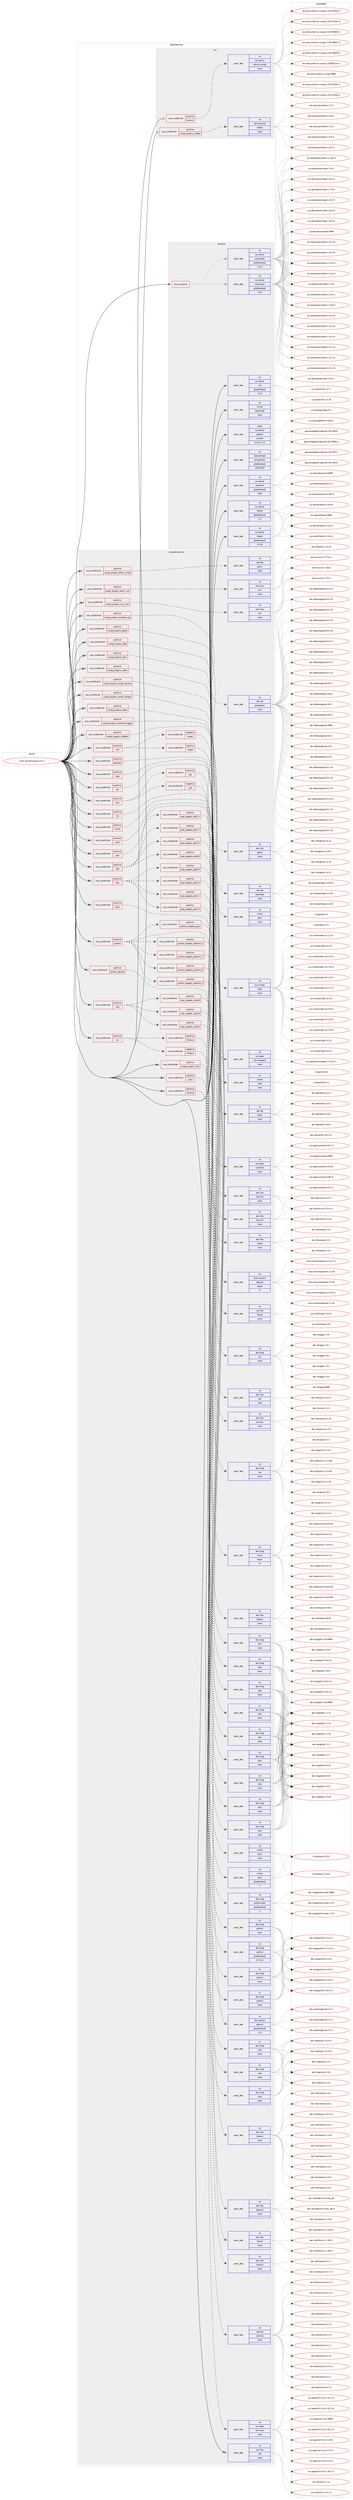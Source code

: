 digraph prolog {

# *************
# Graph options
# *************

newrank=true;
concentrate=true;
compound=true;
graph [rankdir=LR,fontname=Helvetica,fontsize=10,ranksep=1.5];#, ranksep=2.5, nodesep=0.2];
edge  [arrowhead=vee];
node  [fontname=Helvetica,fontsize=10];

# **********
# The ebuild
# **********

subgraph cluster_leftcol {
color=gray;
rank=same;
label=<<i>ebuild</i>>;
id [label="www-servers/uwsgi-2.0.17", color=red, width=4, href="../www-servers/uwsgi-2.0.17.svg"];
}

# ****************
# The dependencies
# ****************

subgraph cluster_midcol {
color=gray;
label=<<i>dependencies</i>>;
subgraph cluster_compile {
fillcolor="#eeeeee";
style=filled;
label=<<i>compile</i>>;
subgraph any104 {
dependency8732 [label=<<TABLE BORDER="0" CELLBORDER="1" CELLSPACING="0" CELLPADDING="4"><TR><TD CELLPADDING="10">any_of_group</TD></TR></TABLE>>, shape=none, color=red];subgraph pack7606 {
dependency8733 [label=<<TABLE BORDER="0" CELLBORDER="1" CELLSPACING="0" CELLPADDING="4" WIDTH="220"><TR><TD ROWSPAN="6" CELLPADDING="30">pack_dep</TD></TR><TR><TD WIDTH="110">no</TD></TR><TR><TD>sys-devel</TD></TR><TR><TD>automake</TD></TR><TR><TD>greaterequal</TD></TR><TR><TD>1.16</TD></TR></TABLE>>, shape=none, color=blue];
}
dependency8732:e -> dependency8733:w [weight=20,style="dotted",arrowhead="oinv"];
subgraph pack7607 {
dependency8734 [label=<<TABLE BORDER="0" CELLBORDER="1" CELLSPACING="0" CELLPADDING="4" WIDTH="220"><TR><TD ROWSPAN="6" CELLPADDING="30">pack_dep</TD></TR><TR><TD WIDTH="110">no</TD></TR><TR><TD>sys-devel</TD></TR><TR><TD>automake</TD></TR><TR><TD>greaterequal</TD></TR><TR><TD>1.15.1</TD></TR></TABLE>>, shape=none, color=blue];
}
dependency8732:e -> dependency8734:w [weight=20,style="dotted",arrowhead="oinv"];
}
id:e -> dependency8732:w [weight=20,style="solid",arrowhead="vee"];
subgraph pack7608 {
dependency8735 [label=<<TABLE BORDER="0" CELLBORDER="1" CELLSPACING="0" CELLPADDING="4" WIDTH="220"><TR><TD ROWSPAN="6" CELLPADDING="30">pack_dep</TD></TR><TR><TD WIDTH="110">no</TD></TR><TR><TD>app-portage</TD></TR><TR><TD>elt-patches</TD></TR><TR><TD>greaterequal</TD></TR><TR><TD>20170422</TD></TR></TABLE>>, shape=none, color=blue];
}
id:e -> dependency8735:w [weight=20,style="solid",arrowhead="vee"];
subgraph pack7609 {
dependency8736 [label=<<TABLE BORDER="0" CELLBORDER="1" CELLSPACING="0" CELLPADDING="4" WIDTH="220"><TR><TD ROWSPAN="6" CELLPADDING="30">pack_dep</TD></TR><TR><TD WIDTH="110">no</TD></TR><TR><TD>sys-devel</TD></TR><TR><TD>autoconf</TD></TR><TR><TD>greaterequal</TD></TR><TR><TD>2.69</TD></TR></TABLE>>, shape=none, color=blue];
}
id:e -> dependency8736:w [weight=20,style="solid",arrowhead="vee"];
subgraph pack7610 {
dependency8737 [label=<<TABLE BORDER="0" CELLBORDER="1" CELLSPACING="0" CELLPADDING="4" WIDTH="220"><TR><TD ROWSPAN="6" CELLPADDING="30">pack_dep</TD></TR><TR><TD WIDTH="110">no</TD></TR><TR><TD>sys-devel</TD></TR><TR><TD>libtool</TD></TR><TR><TD>greaterequal</TD></TR><TR><TD>1.5.18</TD></TR></TABLE>>, shape=none, color=blue];
}
id:e -> dependency8737:w [weight=20,style="solid",arrowhead="vee"];
subgraph pack7611 {
dependency8738 [label=<<TABLE BORDER="0" CELLBORDER="1" CELLSPACING="0" CELLPADDING="4" WIDTH="220"><TR><TD ROWSPAN="6" CELLPADDING="30">pack_dep</TD></TR><TR><TD WIDTH="110">no</TD></TR><TR><TD>sys-devel</TD></TR><TR><TD>libtool</TD></TR><TR><TD>greaterequal</TD></TR><TR><TD>2.4</TD></TR></TABLE>>, shape=none, color=blue];
}
id:e -> dependency8738:w [weight=20,style="solid",arrowhead="vee"];
subgraph pack7612 {
dependency8739 [label=<<TABLE BORDER="0" CELLBORDER="1" CELLSPACING="0" CELLPADDING="4" WIDTH="220"><TR><TD ROWSPAN="6" CELLPADDING="30">pack_dep</TD></TR><TR><TD WIDTH="110">no</TD></TR><TR><TD>sys-devel</TD></TR><TR><TD>m4</TD></TR><TR><TD>greaterequal</TD></TR><TR><TD>1.4.3</TD></TR></TABLE>>, shape=none, color=blue];
}
id:e -> dependency8739:w [weight=20,style="solid",arrowhead="vee"];
subgraph pack7613 {
dependency8740 [label=<<TABLE BORDER="0" CELLBORDER="1" CELLSPACING="0" CELLPADDING="4" WIDTH="220"><TR><TD ROWSPAN="6" CELLPADDING="30">pack_dep</TD></TR><TR><TD WIDTH="110">no</TD></TR><TR><TD>virtual</TD></TR><TR><TD>pkgconfig</TD></TR><TR><TD>none</TD></TR><TR><TD></TD></TR></TABLE>>, shape=none, color=blue];
}
id:e -> dependency8740:w [weight=20,style="solid",arrowhead="vee"];
subgraph pack7614 {
dependency8741 [label=<<TABLE BORDER="0" CELLBORDER="1" CELLSPACING="0" CELLPADDING="4" WIDTH="220"><TR><TD ROWSPAN="6" CELLPADDING="30">pack_dep</TD></TR><TR><TD WIDTH="110">weak</TD></TR><TR><TD>sys-devel</TD></TR><TR><TD>gettext</TD></TR><TR><TD>smaller</TD></TR><TR><TD>0.18.1.1-r3</TD></TR></TABLE>>, shape=none, color=blue];
}
id:e -> dependency8741:w [weight=20,style="solid",arrowhead="vee"];
}
subgraph cluster_compileandrun {
fillcolor="#eeeeee";
style=filled;
label=<<i>compile and run</i>>;
subgraph cond1023 {
dependency8742 [label=<<TABLE BORDER="0" CELLBORDER="1" CELLSPACING="0" CELLPADDING="4"><TR><TD ROWSPAN="3" CELLPADDING="10">use_conditional</TD></TR><TR><TD>positive</TD></TR><TR><TD>apache2</TD></TR></TABLE>>, shape=none, color=red];
subgraph pack7615 {
dependency8743 [label=<<TABLE BORDER="0" CELLBORDER="1" CELLSPACING="0" CELLPADDING="4" WIDTH="220"><TR><TD ROWSPAN="6" CELLPADDING="30">pack_dep</TD></TR><TR><TD WIDTH="110">no</TD></TR><TR><TD>www-servers</TD></TR><TR><TD>apache</TD></TR><TR><TD>equal</TD></TR><TR><TD>2*</TD></TR></TABLE>>, shape=none, color=blue];
}
dependency8742:e -> dependency8743:w [weight=20,style="dashed",arrowhead="vee"];
}
id:e -> dependency8742:w [weight=20,style="solid",arrowhead="odotvee"];
subgraph cond1024 {
dependency8744 [label=<<TABLE BORDER="0" CELLBORDER="1" CELLSPACING="0" CELLPADDING="4"><TR><TD ROWSPAN="3" CELLPADDING="10">use_conditional</TD></TR><TR><TD>positive</TD></TR><TR><TD>caps</TD></TR></TABLE>>, shape=none, color=red];
subgraph pack7616 {
dependency8745 [label=<<TABLE BORDER="0" CELLBORDER="1" CELLSPACING="0" CELLPADDING="4" WIDTH="220"><TR><TD ROWSPAN="6" CELLPADDING="30">pack_dep</TD></TR><TR><TD WIDTH="110">no</TD></TR><TR><TD>sys-libs</TD></TR><TR><TD>libcap</TD></TR><TR><TD>none</TD></TR><TR><TD></TD></TR></TABLE>>, shape=none, color=blue];
}
dependency8744:e -> dependency8745:w [weight=20,style="dashed",arrowhead="vee"];
}
id:e -> dependency8744:w [weight=20,style="solid",arrowhead="odotvee"];
subgraph cond1025 {
dependency8746 [label=<<TABLE BORDER="0" CELLBORDER="1" CELLSPACING="0" CELLPADDING="4"><TR><TD ROWSPAN="3" CELLPADDING="10">use_conditional</TD></TR><TR><TD>positive</TD></TR><TR><TD>go</TD></TR></TABLE>>, shape=none, color=red];
subgraph pack7617 {
dependency8747 [label=<<TABLE BORDER="0" CELLBORDER="1" CELLSPACING="0" CELLPADDING="4" WIDTH="220"><TR><TD ROWSPAN="6" CELLPADDING="30">pack_dep</TD></TR><TR><TD WIDTH="110">no</TD></TR><TR><TD>dev-lang</TD></TR><TR><TD>go</TD></TR><TR><TD>none</TD></TR><TR><TD></TD></TR></TABLE>>, shape=none, color=blue];
}
dependency8746:e -> dependency8747:w [weight=20,style="dashed",arrowhead="vee"];
}
id:e -> dependency8746:w [weight=20,style="solid",arrowhead="odotvee"];
subgraph cond1026 {
dependency8748 [label=<<TABLE BORDER="0" CELLBORDER="1" CELLSPACING="0" CELLPADDING="4"><TR><TD ROWSPAN="3" CELLPADDING="10">use_conditional</TD></TR><TR><TD>positive</TD></TR><TR><TD>json</TD></TR></TABLE>>, shape=none, color=red];
subgraph cond1027 {
dependency8749 [label=<<TABLE BORDER="0" CELLBORDER="1" CELLSPACING="0" CELLPADDING="4"><TR><TD ROWSPAN="3" CELLPADDING="10">use_conditional</TD></TR><TR><TD>negative</TD></TR><TR><TD>yajl</TD></TR></TABLE>>, shape=none, color=red];
subgraph pack7618 {
dependency8750 [label=<<TABLE BORDER="0" CELLBORDER="1" CELLSPACING="0" CELLPADDING="4" WIDTH="220"><TR><TD ROWSPAN="6" CELLPADDING="30">pack_dep</TD></TR><TR><TD WIDTH="110">no</TD></TR><TR><TD>dev-libs</TD></TR><TR><TD>jansson</TD></TR><TR><TD>none</TD></TR><TR><TD></TD></TR></TABLE>>, shape=none, color=blue];
}
dependency8749:e -> dependency8750:w [weight=20,style="dashed",arrowhead="vee"];
}
dependency8748:e -> dependency8749:w [weight=20,style="dashed",arrowhead="vee"];
subgraph cond1028 {
dependency8751 [label=<<TABLE BORDER="0" CELLBORDER="1" CELLSPACING="0" CELLPADDING="4"><TR><TD ROWSPAN="3" CELLPADDING="10">use_conditional</TD></TR><TR><TD>positive</TD></TR><TR><TD>yajl</TD></TR></TABLE>>, shape=none, color=red];
subgraph pack7619 {
dependency8752 [label=<<TABLE BORDER="0" CELLBORDER="1" CELLSPACING="0" CELLPADDING="4" WIDTH="220"><TR><TD ROWSPAN="6" CELLPADDING="30">pack_dep</TD></TR><TR><TD WIDTH="110">no</TD></TR><TR><TD>dev-libs</TD></TR><TR><TD>yajl</TD></TR><TR><TD>none</TD></TR><TR><TD></TD></TR></TABLE>>, shape=none, color=blue];
}
dependency8751:e -> dependency8752:w [weight=20,style="dashed",arrowhead="vee"];
}
dependency8748:e -> dependency8751:w [weight=20,style="dashed",arrowhead="vee"];
}
id:e -> dependency8748:w [weight=20,style="solid",arrowhead="odotvee"];
subgraph cond1029 {
dependency8753 [label=<<TABLE BORDER="0" CELLBORDER="1" CELLSPACING="0" CELLPADDING="4"><TR><TD ROWSPAN="3" CELLPADDING="10">use_conditional</TD></TR><TR><TD>positive</TD></TR><TR><TD>lua</TD></TR></TABLE>>, shape=none, color=red];
subgraph pack7620 {
dependency8754 [label=<<TABLE BORDER="0" CELLBORDER="1" CELLSPACING="0" CELLPADDING="4" WIDTH="220"><TR><TD ROWSPAN="6" CELLPADDING="30">pack_dep</TD></TR><TR><TD WIDTH="110">no</TD></TR><TR><TD>dev-lang</TD></TR><TR><TD>lua</TD></TR><TR><TD>none</TD></TR><TR><TD></TD></TR></TABLE>>, shape=none, color=blue];
}
dependency8753:e -> dependency8754:w [weight=20,style="dashed",arrowhead="vee"];
}
id:e -> dependency8753:w [weight=20,style="solid",arrowhead="odotvee"];
subgraph cond1030 {
dependency8755 [label=<<TABLE BORDER="0" CELLBORDER="1" CELLSPACING="0" CELLPADDING="4"><TR><TD ROWSPAN="3" CELLPADDING="10">use_conditional</TD></TR><TR><TD>positive</TD></TR><TR><TD>mono</TD></TR></TABLE>>, shape=none, color=red];
subgraph pack7621 {
dependency8756 [label=<<TABLE BORDER="0" CELLBORDER="1" CELLSPACING="0" CELLPADDING="4" WIDTH="220"><TR><TD ROWSPAN="6" CELLPADDING="30">pack_dep</TD></TR><TR><TD WIDTH="110">no</TD></TR><TR><TD>dev-lang</TD></TR><TR><TD>mono</TD></TR><TR><TD>equal</TD></TR><TR><TD>4*</TD></TR></TABLE>>, shape=none, color=blue];
}
dependency8755:e -> dependency8756:w [weight=20,style="dashed",arrowhead="vee"];
}
id:e -> dependency8755:w [weight=20,style="solid",arrowhead="odotvee"];
subgraph cond1031 {
dependency8757 [label=<<TABLE BORDER="0" CELLBORDER="1" CELLSPACING="0" CELLPADDING="4"><TR><TD ROWSPAN="3" CELLPADDING="10">use_conditional</TD></TR><TR><TD>positive</TD></TR><TR><TD>pcre</TD></TR></TABLE>>, shape=none, color=red];
subgraph pack7622 {
dependency8758 [label=<<TABLE BORDER="0" CELLBORDER="1" CELLSPACING="0" CELLPADDING="4" WIDTH="220"><TR><TD ROWSPAN="6" CELLPADDING="30">pack_dep</TD></TR><TR><TD WIDTH="110">no</TD></TR><TR><TD>dev-libs</TD></TR><TR><TD>libpcre</TD></TR><TR><TD>none</TD></TR><TR><TD></TD></TR></TABLE>>, shape=none, color=blue];
}
dependency8757:e -> dependency8758:w [weight=20,style="dashed",arrowhead="vee"];
}
id:e -> dependency8757:w [weight=20,style="solid",arrowhead="odotvee"];
subgraph cond1032 {
dependency8759 [label=<<TABLE BORDER="0" CELLBORDER="1" CELLSPACING="0" CELLPADDING="4"><TR><TD ROWSPAN="3" CELLPADDING="10">use_conditional</TD></TR><TR><TD>positive</TD></TR><TR><TD>perl</TD></TR></TABLE>>, shape=none, color=red];
subgraph pack7623 {
dependency8760 [label=<<TABLE BORDER="0" CELLBORDER="1" CELLSPACING="0" CELLPADDING="4" WIDTH="220"><TR><TD ROWSPAN="6" CELLPADDING="30">pack_dep</TD></TR><TR><TD WIDTH="110">no</TD></TR><TR><TD>dev-lang</TD></TR><TR><TD>perl</TD></TR><TR><TD>none</TD></TR><TR><TD></TD></TR></TABLE>>, shape=none, color=blue];
}
dependency8759:e -> dependency8760:w [weight=20,style="dashed",arrowhead="vee"];
}
id:e -> dependency8759:w [weight=20,style="solid",arrowhead="odotvee"];
subgraph cond1033 {
dependency8761 [label=<<TABLE BORDER="0" CELLBORDER="1" CELLSPACING="0" CELLPADDING="4"><TR><TD ROWSPAN="3" CELLPADDING="10">use_conditional</TD></TR><TR><TD>positive</TD></TR><TR><TD>php</TD></TR></TABLE>>, shape=none, color=red];
subgraph cond1034 {
dependency8762 [label=<<TABLE BORDER="0" CELLBORDER="1" CELLSPACING="0" CELLPADDING="4"><TR><TD ROWSPAN="3" CELLPADDING="10">use_conditional</TD></TR><TR><TD>positive</TD></TR><TR><TD>php_targets_php5-6</TD></TR></TABLE>>, shape=none, color=red];
subgraph pack7624 {
dependency8763 [label=<<TABLE BORDER="0" CELLBORDER="1" CELLSPACING="0" CELLPADDING="4" WIDTH="220"><TR><TD ROWSPAN="6" CELLPADDING="30">pack_dep</TD></TR><TR><TD WIDTH="110">no</TD></TR><TR><TD>dev-lang</TD></TR><TR><TD>php</TD></TR><TR><TD>none</TD></TR><TR><TD></TD></TR></TABLE>>, shape=none, color=blue];
}
dependency8762:e -> dependency8763:w [weight=20,style="dashed",arrowhead="vee"];
}
dependency8761:e -> dependency8762:w [weight=20,style="dashed",arrowhead="vee"];
subgraph cond1035 {
dependency8764 [label=<<TABLE BORDER="0" CELLBORDER="1" CELLSPACING="0" CELLPADDING="4"><TR><TD ROWSPAN="3" CELLPADDING="10">use_conditional</TD></TR><TR><TD>positive</TD></TR><TR><TD>php_targets_php7-0</TD></TR></TABLE>>, shape=none, color=red];
subgraph pack7625 {
dependency8765 [label=<<TABLE BORDER="0" CELLBORDER="1" CELLSPACING="0" CELLPADDING="4" WIDTH="220"><TR><TD ROWSPAN="6" CELLPADDING="30">pack_dep</TD></TR><TR><TD WIDTH="110">no</TD></TR><TR><TD>dev-lang</TD></TR><TR><TD>php</TD></TR><TR><TD>none</TD></TR><TR><TD></TD></TR></TABLE>>, shape=none, color=blue];
}
dependency8764:e -> dependency8765:w [weight=20,style="dashed",arrowhead="vee"];
}
dependency8761:e -> dependency8764:w [weight=20,style="dashed",arrowhead="vee"];
subgraph cond1036 {
dependency8766 [label=<<TABLE BORDER="0" CELLBORDER="1" CELLSPACING="0" CELLPADDING="4"><TR><TD ROWSPAN="3" CELLPADDING="10">use_conditional</TD></TR><TR><TD>positive</TD></TR><TR><TD>php_targets_php7-1</TD></TR></TABLE>>, shape=none, color=red];
subgraph pack7626 {
dependency8767 [label=<<TABLE BORDER="0" CELLBORDER="1" CELLSPACING="0" CELLPADDING="4" WIDTH="220"><TR><TD ROWSPAN="6" CELLPADDING="30">pack_dep</TD></TR><TR><TD WIDTH="110">no</TD></TR><TR><TD>dev-lang</TD></TR><TR><TD>php</TD></TR><TR><TD>none</TD></TR><TR><TD></TD></TR></TABLE>>, shape=none, color=blue];
}
dependency8766:e -> dependency8767:w [weight=20,style="dashed",arrowhead="vee"];
}
dependency8761:e -> dependency8766:w [weight=20,style="dashed",arrowhead="vee"];
subgraph cond1037 {
dependency8768 [label=<<TABLE BORDER="0" CELLBORDER="1" CELLSPACING="0" CELLPADDING="4"><TR><TD ROWSPAN="3" CELLPADDING="10">use_conditional</TD></TR><TR><TD>positive</TD></TR><TR><TD>php_targets_php7-2</TD></TR></TABLE>>, shape=none, color=red];
subgraph pack7627 {
dependency8769 [label=<<TABLE BORDER="0" CELLBORDER="1" CELLSPACING="0" CELLPADDING="4" WIDTH="220"><TR><TD ROWSPAN="6" CELLPADDING="30">pack_dep</TD></TR><TR><TD WIDTH="110">no</TD></TR><TR><TD>dev-lang</TD></TR><TR><TD>php</TD></TR><TR><TD>none</TD></TR><TR><TD></TD></TR></TABLE>>, shape=none, color=blue];
}
dependency8768:e -> dependency8769:w [weight=20,style="dashed",arrowhead="vee"];
}
dependency8761:e -> dependency8768:w [weight=20,style="dashed",arrowhead="vee"];
}
id:e -> dependency8761:w [weight=20,style="solid",arrowhead="odotvee"];
subgraph cond1038 {
dependency8770 [label=<<TABLE BORDER="0" CELLBORDER="1" CELLSPACING="0" CELLPADDING="4"><TR><TD ROWSPAN="3" CELLPADDING="10">use_conditional</TD></TR><TR><TD>positive</TD></TR><TR><TD>php</TD></TR></TABLE>>, shape=none, color=red];
subgraph cond1039 {
dependency8771 [label=<<TABLE BORDER="0" CELLBORDER="1" CELLSPACING="0" CELLPADDING="4"><TR><TD ROWSPAN="3" CELLPADDING="10">use_conditional</TD></TR><TR><TD>positive</TD></TR><TR><TD>php_targets_php5-6</TD></TR></TABLE>>, shape=none, color=red];
subgraph pack7628 {
dependency8772 [label=<<TABLE BORDER="0" CELLBORDER="1" CELLSPACING="0" CELLPADDING="4" WIDTH="220"><TR><TD ROWSPAN="6" CELLPADDING="30">pack_dep</TD></TR><TR><TD WIDTH="110">no</TD></TR><TR><TD>dev-lang</TD></TR><TR><TD>php</TD></TR><TR><TD>none</TD></TR><TR><TD></TD></TR></TABLE>>, shape=none, color=blue];
}
dependency8771:e -> dependency8772:w [weight=20,style="dashed",arrowhead="vee"];
}
dependency8770:e -> dependency8771:w [weight=20,style="dashed",arrowhead="vee"];
subgraph cond1040 {
dependency8773 [label=<<TABLE BORDER="0" CELLBORDER="1" CELLSPACING="0" CELLPADDING="4"><TR><TD ROWSPAN="3" CELLPADDING="10">use_conditional</TD></TR><TR><TD>positive</TD></TR><TR><TD>php_targets_php7-0</TD></TR></TABLE>>, shape=none, color=red];
subgraph pack7629 {
dependency8774 [label=<<TABLE BORDER="0" CELLBORDER="1" CELLSPACING="0" CELLPADDING="4" WIDTH="220"><TR><TD ROWSPAN="6" CELLPADDING="30">pack_dep</TD></TR><TR><TD WIDTH="110">no</TD></TR><TR><TD>dev-lang</TD></TR><TR><TD>php</TD></TR><TR><TD>none</TD></TR><TR><TD></TD></TR></TABLE>>, shape=none, color=blue];
}
dependency8773:e -> dependency8774:w [weight=20,style="dashed",arrowhead="vee"];
}
dependency8770:e -> dependency8773:w [weight=20,style="dashed",arrowhead="vee"];
subgraph cond1041 {
dependency8775 [label=<<TABLE BORDER="0" CELLBORDER="1" CELLSPACING="0" CELLPADDING="4"><TR><TD ROWSPAN="3" CELLPADDING="10">use_conditional</TD></TR><TR><TD>positive</TD></TR><TR><TD>php_targets_php7-1</TD></TR></TABLE>>, shape=none, color=red];
subgraph pack7630 {
dependency8776 [label=<<TABLE BORDER="0" CELLBORDER="1" CELLSPACING="0" CELLPADDING="4" WIDTH="220"><TR><TD ROWSPAN="6" CELLPADDING="30">pack_dep</TD></TR><TR><TD WIDTH="110">no</TD></TR><TR><TD>dev-lang</TD></TR><TR><TD>php</TD></TR><TR><TD>none</TD></TR><TR><TD></TD></TR></TABLE>>, shape=none, color=blue];
}
dependency8775:e -> dependency8776:w [weight=20,style="dashed",arrowhead="vee"];
}
dependency8770:e -> dependency8775:w [weight=20,style="dashed",arrowhead="vee"];
subgraph cond1042 {
dependency8777 [label=<<TABLE BORDER="0" CELLBORDER="1" CELLSPACING="0" CELLPADDING="4"><TR><TD ROWSPAN="3" CELLPADDING="10">use_conditional</TD></TR><TR><TD>positive</TD></TR><TR><TD>php_targets_php7-2</TD></TR></TABLE>>, shape=none, color=red];
subgraph pack7631 {
dependency8778 [label=<<TABLE BORDER="0" CELLBORDER="1" CELLSPACING="0" CELLPADDING="4" WIDTH="220"><TR><TD ROWSPAN="6" CELLPADDING="30">pack_dep</TD></TR><TR><TD WIDTH="110">no</TD></TR><TR><TD>dev-lang</TD></TR><TR><TD>php</TD></TR><TR><TD>none</TD></TR><TR><TD></TD></TR></TABLE>>, shape=none, color=blue];
}
dependency8777:e -> dependency8778:w [weight=20,style="dashed",arrowhead="vee"];
}
dependency8770:e -> dependency8777:w [weight=20,style="dashed",arrowhead="vee"];
}
id:e -> dependency8770:w [weight=20,style="solid",arrowhead="odotvee"];
subgraph cond1043 {
dependency8779 [label=<<TABLE BORDER="0" CELLBORDER="1" CELLSPACING="0" CELLPADDING="4"><TR><TD ROWSPAN="3" CELLPADDING="10">use_conditional</TD></TR><TR><TD>positive</TD></TR><TR><TD>pypy</TD></TR></TABLE>>, shape=none, color=red];
subgraph pack7632 {
dependency8780 [label=<<TABLE BORDER="0" CELLBORDER="1" CELLSPACING="0" CELLPADDING="4" WIDTH="220"><TR><TD ROWSPAN="6" CELLPADDING="30">pack_dep</TD></TR><TR><TD WIDTH="110">no</TD></TR><TR><TD>virtual</TD></TR><TR><TD>pypy</TD></TR><TR><TD>none</TD></TR><TR><TD></TD></TR></TABLE>>, shape=none, color=blue];
}
dependency8779:e -> dependency8780:w [weight=20,style="dashed",arrowhead="vee"];
}
id:e -> dependency8779:w [weight=20,style="solid",arrowhead="odotvee"];
subgraph cond1044 {
dependency8781 [label=<<TABLE BORDER="0" CELLBORDER="1" CELLSPACING="0" CELLPADDING="4"><TR><TD ROWSPAN="3" CELLPADDING="10">use_conditional</TD></TR><TR><TD>positive</TD></TR><TR><TD>python</TD></TR></TABLE>>, shape=none, color=red];
subgraph cond1045 {
dependency8782 [label=<<TABLE BORDER="0" CELLBORDER="1" CELLSPACING="0" CELLPADDING="4"><TR><TD ROWSPAN="3" CELLPADDING="10">use_conditional</TD></TR><TR><TD>positive</TD></TR><TR><TD>python_targets_pypy</TD></TR></TABLE>>, shape=none, color=red];
subgraph pack7633 {
dependency8783 [label=<<TABLE BORDER="0" CELLBORDER="1" CELLSPACING="0" CELLPADDING="4" WIDTH="220"><TR><TD ROWSPAN="6" CELLPADDING="30">pack_dep</TD></TR><TR><TD WIDTH="110">no</TD></TR><TR><TD>virtual</TD></TR><TR><TD>pypy</TD></TR><TR><TD>greaterequal</TD></TR><TR><TD>5</TD></TR></TABLE>>, shape=none, color=blue];
}
dependency8782:e -> dependency8783:w [weight=20,style="dashed",arrowhead="vee"];
}
dependency8781:e -> dependency8782:w [weight=20,style="dashed",arrowhead="vee"];
subgraph cond1046 {
dependency8784 [label=<<TABLE BORDER="0" CELLBORDER="1" CELLSPACING="0" CELLPADDING="4"><TR><TD ROWSPAN="3" CELLPADDING="10">use_conditional</TD></TR><TR><TD>positive</TD></TR><TR><TD>python_targets_python2_7</TD></TR></TABLE>>, shape=none, color=red];
subgraph pack7634 {
dependency8785 [label=<<TABLE BORDER="0" CELLBORDER="1" CELLSPACING="0" CELLPADDING="4" WIDTH="220"><TR><TD ROWSPAN="6" CELLPADDING="30">pack_dep</TD></TR><TR><TD WIDTH="110">no</TD></TR><TR><TD>dev-lang</TD></TR><TR><TD>python</TD></TR><TR><TD>greaterequal</TD></TR><TR><TD>2.7.5-r2</TD></TR></TABLE>>, shape=none, color=blue];
}
dependency8784:e -> dependency8785:w [weight=20,style="dashed",arrowhead="vee"];
}
dependency8781:e -> dependency8784:w [weight=20,style="dashed",arrowhead="vee"];
subgraph cond1047 {
dependency8786 [label=<<TABLE BORDER="0" CELLBORDER="1" CELLSPACING="0" CELLPADDING="4"><TR><TD ROWSPAN="3" CELLPADDING="10">use_conditional</TD></TR><TR><TD>positive</TD></TR><TR><TD>python_targets_python3_4</TD></TR></TABLE>>, shape=none, color=red];
subgraph pack7635 {
dependency8787 [label=<<TABLE BORDER="0" CELLBORDER="1" CELLSPACING="0" CELLPADDING="4" WIDTH="220"><TR><TD ROWSPAN="6" CELLPADDING="30">pack_dep</TD></TR><TR><TD WIDTH="110">no</TD></TR><TR><TD>dev-lang</TD></TR><TR><TD>python</TD></TR><TR><TD>none</TD></TR><TR><TD></TD></TR></TABLE>>, shape=none, color=blue];
}
dependency8786:e -> dependency8787:w [weight=20,style="dashed",arrowhead="vee"];
}
dependency8781:e -> dependency8786:w [weight=20,style="dashed",arrowhead="vee"];
subgraph cond1048 {
dependency8788 [label=<<TABLE BORDER="0" CELLBORDER="1" CELLSPACING="0" CELLPADDING="4"><TR><TD ROWSPAN="3" CELLPADDING="10">use_conditional</TD></TR><TR><TD>positive</TD></TR><TR><TD>python_targets_python3_5</TD></TR></TABLE>>, shape=none, color=red];
subgraph pack7636 {
dependency8789 [label=<<TABLE BORDER="0" CELLBORDER="1" CELLSPACING="0" CELLPADDING="4" WIDTH="220"><TR><TD ROWSPAN="6" CELLPADDING="30">pack_dep</TD></TR><TR><TD WIDTH="110">no</TD></TR><TR><TD>dev-lang</TD></TR><TR><TD>python</TD></TR><TR><TD>none</TD></TR><TR><TD></TD></TR></TABLE>>, shape=none, color=blue];
}
dependency8788:e -> dependency8789:w [weight=20,style="dashed",arrowhead="vee"];
}
dependency8781:e -> dependency8788:w [weight=20,style="dashed",arrowhead="vee"];
subgraph cond1049 {
dependency8790 [label=<<TABLE BORDER="0" CELLBORDER="1" CELLSPACING="0" CELLPADDING="4"><TR><TD ROWSPAN="3" CELLPADDING="10">use_conditional</TD></TR><TR><TD>positive</TD></TR><TR><TD>python_targets_python3_6</TD></TR></TABLE>>, shape=none, color=red];
subgraph pack7637 {
dependency8791 [label=<<TABLE BORDER="0" CELLBORDER="1" CELLSPACING="0" CELLPADDING="4" WIDTH="220"><TR><TD ROWSPAN="6" CELLPADDING="30">pack_dep</TD></TR><TR><TD WIDTH="110">no</TD></TR><TR><TD>dev-lang</TD></TR><TR><TD>python</TD></TR><TR><TD>none</TD></TR><TR><TD></TD></TR></TABLE>>, shape=none, color=blue];
}
dependency8790:e -> dependency8791:w [weight=20,style="dashed",arrowhead="vee"];
}
dependency8781:e -> dependency8790:w [weight=20,style="dashed",arrowhead="vee"];
subgraph pack7638 {
dependency8792 [label=<<TABLE BORDER="0" CELLBORDER="1" CELLSPACING="0" CELLPADDING="4" WIDTH="220"><TR><TD ROWSPAN="6" CELLPADDING="30">pack_dep</TD></TR><TR><TD WIDTH="110">no</TD></TR><TR><TD>dev-lang</TD></TR><TR><TD>python-exec</TD></TR><TR><TD>greaterequal</TD></TR><TR><TD>2</TD></TR></TABLE>>, shape=none, color=blue];
}
dependency8781:e -> dependency8792:w [weight=20,style="dashed",arrowhead="vee"];
}
id:e -> dependency8781:w [weight=20,style="solid",arrowhead="odotvee"];
subgraph cond1050 {
dependency8793 [label=<<TABLE BORDER="0" CELLBORDER="1" CELLSPACING="0" CELLPADDING="4"><TR><TD ROWSPAN="3" CELLPADDING="10">use_conditional</TD></TR><TR><TD>positive</TD></TR><TR><TD>python_gevent</TD></TR></TABLE>>, shape=none, color=red];
subgraph pack7639 {
dependency8794 [label=<<TABLE BORDER="0" CELLBORDER="1" CELLSPACING="0" CELLPADDING="4" WIDTH="220"><TR><TD ROWSPAN="6" CELLPADDING="30">pack_dep</TD></TR><TR><TD WIDTH="110">no</TD></TR><TR><TD>dev-python</TD></TR><TR><TD>gevent</TD></TR><TR><TD>greaterequal</TD></TR><TR><TD>1.2.1</TD></TR></TABLE>>, shape=none, color=blue];
}
dependency8793:e -> dependency8794:w [weight=20,style="dashed",arrowhead="vee"];
}
id:e -> dependency8793:w [weight=20,style="solid",arrowhead="odotvee"];
subgraph cond1051 {
dependency8795 [label=<<TABLE BORDER="0" CELLBORDER="1" CELLSPACING="0" CELLPADDING="4"><TR><TD ROWSPAN="3" CELLPADDING="10">use_conditional</TD></TR><TR><TD>positive</TD></TR><TR><TD>ruby</TD></TR></TABLE>>, shape=none, color=red];
subgraph cond1052 {
dependency8796 [label=<<TABLE BORDER="0" CELLBORDER="1" CELLSPACING="0" CELLPADDING="4"><TR><TD ROWSPAN="3" CELLPADDING="10">use_conditional</TD></TR><TR><TD>positive</TD></TR><TR><TD>ruby_targets_ruby22</TD></TR></TABLE>>, shape=none, color=red];
subgraph pack7640 {
dependency8797 [label=<<TABLE BORDER="0" CELLBORDER="1" CELLSPACING="0" CELLPADDING="4" WIDTH="220"><TR><TD ROWSPAN="6" CELLPADDING="30">pack_dep</TD></TR><TR><TD WIDTH="110">no</TD></TR><TR><TD>dev-lang</TD></TR><TR><TD>ruby</TD></TR><TR><TD>none</TD></TR><TR><TD></TD></TR></TABLE>>, shape=none, color=blue];
}
dependency8796:e -> dependency8797:w [weight=20,style="dashed",arrowhead="vee"];
}
dependency8795:e -> dependency8796:w [weight=20,style="dashed",arrowhead="vee"];
subgraph cond1053 {
dependency8798 [label=<<TABLE BORDER="0" CELLBORDER="1" CELLSPACING="0" CELLPADDING="4"><TR><TD ROWSPAN="3" CELLPADDING="10">use_conditional</TD></TR><TR><TD>positive</TD></TR><TR><TD>ruby_targets_ruby23</TD></TR></TABLE>>, shape=none, color=red];
subgraph pack7641 {
dependency8799 [label=<<TABLE BORDER="0" CELLBORDER="1" CELLSPACING="0" CELLPADDING="4" WIDTH="220"><TR><TD ROWSPAN="6" CELLPADDING="30">pack_dep</TD></TR><TR><TD WIDTH="110">no</TD></TR><TR><TD>dev-lang</TD></TR><TR><TD>ruby</TD></TR><TR><TD>none</TD></TR><TR><TD></TD></TR></TABLE>>, shape=none, color=blue];
}
dependency8798:e -> dependency8799:w [weight=20,style="dashed",arrowhead="vee"];
}
dependency8795:e -> dependency8798:w [weight=20,style="dashed",arrowhead="vee"];
subgraph cond1054 {
dependency8800 [label=<<TABLE BORDER="0" CELLBORDER="1" CELLSPACING="0" CELLPADDING="4"><TR><TD ROWSPAN="3" CELLPADDING="10">use_conditional</TD></TR><TR><TD>positive</TD></TR><TR><TD>ruby_targets_ruby24</TD></TR></TABLE>>, shape=none, color=red];
subgraph pack7642 {
dependency8801 [label=<<TABLE BORDER="0" CELLBORDER="1" CELLSPACING="0" CELLPADDING="4" WIDTH="220"><TR><TD ROWSPAN="6" CELLPADDING="30">pack_dep</TD></TR><TR><TD WIDTH="110">no</TD></TR><TR><TD>dev-lang</TD></TR><TR><TD>ruby</TD></TR><TR><TD>none</TD></TR><TR><TD></TD></TR></TABLE>>, shape=none, color=blue];
}
dependency8800:e -> dependency8801:w [weight=20,style="dashed",arrowhead="vee"];
}
dependency8795:e -> dependency8800:w [weight=20,style="dashed",arrowhead="vee"];
}
id:e -> dependency8795:w [weight=20,style="solid",arrowhead="odotvee"];
subgraph cond1055 {
dependency8802 [label=<<TABLE BORDER="0" CELLBORDER="1" CELLSPACING="0" CELLPADDING="4"><TR><TD ROWSPAN="3" CELLPADDING="10">use_conditional</TD></TR><TR><TD>positive</TD></TR><TR><TD>ssl</TD></TR></TABLE>>, shape=none, color=red];
subgraph cond1056 {
dependency8803 [label=<<TABLE BORDER="0" CELLBORDER="1" CELLSPACING="0" CELLPADDING="4"><TR><TD ROWSPAN="3" CELLPADDING="10">use_conditional</TD></TR><TR><TD>negative</TD></TR><TR><TD>libressl</TD></TR></TABLE>>, shape=none, color=red];
subgraph pack7643 {
dependency8804 [label=<<TABLE BORDER="0" CELLBORDER="1" CELLSPACING="0" CELLPADDING="4" WIDTH="220"><TR><TD ROWSPAN="6" CELLPADDING="30">pack_dep</TD></TR><TR><TD WIDTH="110">no</TD></TR><TR><TD>dev-libs</TD></TR><TR><TD>openssl</TD></TR><TR><TD>none</TD></TR><TR><TD></TD></TR></TABLE>>, shape=none, color=blue];
}
dependency8803:e -> dependency8804:w [weight=20,style="dashed",arrowhead="vee"];
}
dependency8802:e -> dependency8803:w [weight=20,style="dashed",arrowhead="vee"];
subgraph cond1057 {
dependency8805 [label=<<TABLE BORDER="0" CELLBORDER="1" CELLSPACING="0" CELLPADDING="4"><TR><TD ROWSPAN="3" CELLPADDING="10">use_conditional</TD></TR><TR><TD>positive</TD></TR><TR><TD>libressl</TD></TR></TABLE>>, shape=none, color=red];
subgraph pack7644 {
dependency8806 [label=<<TABLE BORDER="0" CELLBORDER="1" CELLSPACING="0" CELLPADDING="4" WIDTH="220"><TR><TD ROWSPAN="6" CELLPADDING="30">pack_dep</TD></TR><TR><TD WIDTH="110">no</TD></TR><TR><TD>dev-libs</TD></TR><TR><TD>libressl</TD></TR><TR><TD>none</TD></TR><TR><TD></TD></TR></TABLE>>, shape=none, color=blue];
}
dependency8805:e -> dependency8806:w [weight=20,style="dashed",arrowhead="vee"];
}
dependency8802:e -> dependency8805:w [weight=20,style="dashed",arrowhead="vee"];
}
id:e -> dependency8802:w [weight=20,style="solid",arrowhead="odotvee"];
subgraph cond1058 {
dependency8807 [label=<<TABLE BORDER="0" CELLBORDER="1" CELLSPACING="0" CELLPADDING="4"><TR><TD ROWSPAN="3" CELLPADDING="10">use_conditional</TD></TR><TR><TD>positive</TD></TR><TR><TD>uwsgi_plugins_alarm_curl</TD></TR></TABLE>>, shape=none, color=red];
subgraph pack7645 {
dependency8808 [label=<<TABLE BORDER="0" CELLBORDER="1" CELLSPACING="0" CELLPADDING="4" WIDTH="220"><TR><TD ROWSPAN="6" CELLPADDING="30">pack_dep</TD></TR><TR><TD WIDTH="110">no</TD></TR><TR><TD>net-misc</TD></TR><TR><TD>curl</TD></TR><TR><TD>none</TD></TR><TR><TD></TD></TR></TABLE>>, shape=none, color=blue];
}
dependency8807:e -> dependency8808:w [weight=20,style="dashed",arrowhead="vee"];
}
id:e -> dependency8807:w [weight=20,style="solid",arrowhead="odotvee"];
subgraph cond1059 {
dependency8809 [label=<<TABLE BORDER="0" CELLBORDER="1" CELLSPACING="0" CELLPADDING="4"><TR><TD ROWSPAN="3" CELLPADDING="10">use_conditional</TD></TR><TR><TD>positive</TD></TR><TR><TD>uwsgi_plugins_alarm_xmpp</TD></TR></TABLE>>, shape=none, color=red];
subgraph pack7646 {
dependency8810 [label=<<TABLE BORDER="0" CELLBORDER="1" CELLSPACING="0" CELLPADDING="4" WIDTH="220"><TR><TD ROWSPAN="6" CELLPADDING="30">pack_dep</TD></TR><TR><TD WIDTH="110">no</TD></TR><TR><TD>net-libs</TD></TR><TR><TD>gloox</TD></TR><TR><TD>none</TD></TR><TR><TD></TD></TR></TABLE>>, shape=none, color=blue];
}
dependency8809:e -> dependency8810:w [weight=20,style="dashed",arrowhead="vee"];
}
id:e -> dependency8809:w [weight=20,style="solid",arrowhead="odotvee"];
subgraph cond1060 {
dependency8811 [label=<<TABLE BORDER="0" CELLBORDER="1" CELLSPACING="0" CELLPADDING="4"><TR><TD ROWSPAN="3" CELLPADDING="10">use_conditional</TD></TR><TR><TD>positive</TD></TR><TR><TD>uwsgi_plugins_curl_cron</TD></TR></TABLE>>, shape=none, color=red];
subgraph pack7647 {
dependency8812 [label=<<TABLE BORDER="0" CELLBORDER="1" CELLSPACING="0" CELLPADDING="4" WIDTH="220"><TR><TD ROWSPAN="6" CELLPADDING="30">pack_dep</TD></TR><TR><TD WIDTH="110">no</TD></TR><TR><TD>net-misc</TD></TR><TR><TD>curl</TD></TR><TR><TD>none</TD></TR><TR><TD></TD></TR></TABLE>>, shape=none, color=blue];
}
dependency8811:e -> dependency8812:w [weight=20,style="dashed",arrowhead="vee"];
}
id:e -> dependency8811:w [weight=20,style="solid",arrowhead="odotvee"];
subgraph cond1061 {
dependency8813 [label=<<TABLE BORDER="0" CELLBORDER="1" CELLSPACING="0" CELLPADDING="4"><TR><TD ROWSPAN="3" CELLPADDING="10">use_conditional</TD></TR><TR><TD>positive</TD></TR><TR><TD>uwsgi_plugins_emperor_pg</TD></TR></TABLE>>, shape=none, color=red];
subgraph pack7648 {
dependency8814 [label=<<TABLE BORDER="0" CELLBORDER="1" CELLSPACING="0" CELLPADDING="4" WIDTH="220"><TR><TD ROWSPAN="6" CELLPADDING="30">pack_dep</TD></TR><TR><TD WIDTH="110">no</TD></TR><TR><TD>dev-db</TD></TR><TR><TD>postgresql</TD></TR><TR><TD>none</TD></TR><TR><TD></TD></TR></TABLE>>, shape=none, color=blue];
}
dependency8813:e -> dependency8814:w [weight=20,style="dashed",arrowhead="vee"];
}
id:e -> dependency8813:w [weight=20,style="solid",arrowhead="odotvee"];
subgraph cond1062 {
dependency8815 [label=<<TABLE BORDER="0" CELLBORDER="1" CELLSPACING="0" CELLPADDING="4"><TR><TD ROWSPAN="3" CELLPADDING="10">use_conditional</TD></TR><TR><TD>positive</TD></TR><TR><TD>uwsgi_plugins_geoip</TD></TR></TABLE>>, shape=none, color=red];
subgraph pack7649 {
dependency8816 [label=<<TABLE BORDER="0" CELLBORDER="1" CELLSPACING="0" CELLPADDING="4" WIDTH="220"><TR><TD ROWSPAN="6" CELLPADDING="30">pack_dep</TD></TR><TR><TD WIDTH="110">no</TD></TR><TR><TD>dev-libs</TD></TR><TR><TD>geoip</TD></TR><TR><TD>none</TD></TR><TR><TD></TD></TR></TABLE>>, shape=none, color=blue];
}
dependency8815:e -> dependency8816:w [weight=20,style="dashed",arrowhead="vee"];
}
id:e -> dependency8815:w [weight=20,style="solid",arrowhead="odotvee"];
subgraph cond1063 {
dependency8817 [label=<<TABLE BORDER="0" CELLBORDER="1" CELLSPACING="0" CELLPADDING="4"><TR><TD ROWSPAN="3" CELLPADDING="10">use_conditional</TD></TR><TR><TD>positive</TD></TR><TR><TD>uwsgi_plugins_ldap</TD></TR></TABLE>>, shape=none, color=red];
subgraph pack7650 {
dependency8818 [label=<<TABLE BORDER="0" CELLBORDER="1" CELLSPACING="0" CELLPADDING="4" WIDTH="220"><TR><TD ROWSPAN="6" CELLPADDING="30">pack_dep</TD></TR><TR><TD WIDTH="110">no</TD></TR><TR><TD>net-nds</TD></TR><TR><TD>openldap</TD></TR><TR><TD>none</TD></TR><TR><TD></TD></TR></TABLE>>, shape=none, color=blue];
}
dependency8817:e -> dependency8818:w [weight=20,style="dashed",arrowhead="vee"];
}
id:e -> dependency8817:w [weight=20,style="solid",arrowhead="odotvee"];
subgraph cond1064 {
dependency8819 [label=<<TABLE BORDER="0" CELLBORDER="1" CELLSPACING="0" CELLPADDING="4"><TR><TD ROWSPAN="3" CELLPADDING="10">use_conditional</TD></TR><TR><TD>positive</TD></TR><TR><TD>uwsgi_plugins_pam</TD></TR></TABLE>>, shape=none, color=red];
subgraph pack7651 {
dependency8820 [label=<<TABLE BORDER="0" CELLBORDER="1" CELLSPACING="0" CELLPADDING="4" WIDTH="220"><TR><TD ROWSPAN="6" CELLPADDING="30">pack_dep</TD></TR><TR><TD WIDTH="110">no</TD></TR><TR><TD>virtual</TD></TR><TR><TD>pam</TD></TR><TR><TD>none</TD></TR><TR><TD></TD></TR></TABLE>>, shape=none, color=blue];
}
dependency8819:e -> dependency8820:w [weight=20,style="dashed",arrowhead="vee"];
}
id:e -> dependency8819:w [weight=20,style="solid",arrowhead="odotvee"];
subgraph cond1065 {
dependency8821 [label=<<TABLE BORDER="0" CELLBORDER="1" CELLSPACING="0" CELLPADDING="4"><TR><TD ROWSPAN="3" CELLPADDING="10">use_conditional</TD></TR><TR><TD>positive</TD></TR><TR><TD>uwsgi_plugins_rados</TD></TR></TABLE>>, shape=none, color=red];
subgraph pack7652 {
dependency8822 [label=<<TABLE BORDER="0" CELLBORDER="1" CELLSPACING="0" CELLPADDING="4" WIDTH="220"><TR><TD ROWSPAN="6" CELLPADDING="30">pack_dep</TD></TR><TR><TD WIDTH="110">no</TD></TR><TR><TD>sys-cluster</TD></TR><TR><TD>ceph</TD></TR><TR><TD>none</TD></TR><TR><TD></TD></TR></TABLE>>, shape=none, color=blue];
}
dependency8821:e -> dependency8822:w [weight=20,style="dashed",arrowhead="vee"];
}
id:e -> dependency8821:w [weight=20,style="solid",arrowhead="odotvee"];
subgraph cond1066 {
dependency8823 [label=<<TABLE BORDER="0" CELLBORDER="1" CELLSPACING="0" CELLPADDING="4"><TR><TD ROWSPAN="3" CELLPADDING="10">use_conditional</TD></TR><TR><TD>positive</TD></TR><TR><TD>uwsgi_plugins_router_access</TD></TR></TABLE>>, shape=none, color=red];
subgraph pack7653 {
dependency8824 [label=<<TABLE BORDER="0" CELLBORDER="1" CELLSPACING="0" CELLPADDING="4" WIDTH="220"><TR><TD ROWSPAN="6" CELLPADDING="30">pack_dep</TD></TR><TR><TD WIDTH="110">no</TD></TR><TR><TD>sys-apps</TD></TR><TR><TD>tcp-wrappers</TD></TR><TR><TD>none</TD></TR><TR><TD></TD></TR></TABLE>>, shape=none, color=blue];
}
dependency8823:e -> dependency8824:w [weight=20,style="dashed",arrowhead="vee"];
}
id:e -> dependency8823:w [weight=20,style="solid",arrowhead="odotvee"];
subgraph cond1067 {
dependency8825 [label=<<TABLE BORDER="0" CELLBORDER="1" CELLSPACING="0" CELLPADDING="4"><TR><TD ROWSPAN="3" CELLPADDING="10">use_conditional</TD></TR><TR><TD>positive</TD></TR><TR><TD>uwsgi_plugins_router_spnego</TD></TR></TABLE>>, shape=none, color=red];
subgraph pack7654 {
dependency8826 [label=<<TABLE BORDER="0" CELLBORDER="1" CELLSPACING="0" CELLPADDING="4" WIDTH="220"><TR><TD ROWSPAN="6" CELLPADDING="30">pack_dep</TD></TR><TR><TD WIDTH="110">no</TD></TR><TR><TD>virtual</TD></TR><TR><TD>krb5</TD></TR><TR><TD>none</TD></TR><TR><TD></TD></TR></TABLE>>, shape=none, color=blue];
}
dependency8825:e -> dependency8826:w [weight=20,style="dashed",arrowhead="vee"];
}
id:e -> dependency8825:w [weight=20,style="solid",arrowhead="odotvee"];
subgraph cond1068 {
dependency8827 [label=<<TABLE BORDER="0" CELLBORDER="1" CELLSPACING="0" CELLPADDING="4"><TR><TD ROWSPAN="3" CELLPADDING="10">use_conditional</TD></TR><TR><TD>positive</TD></TR><TR><TD>uwsgi_plugins_sqlite</TD></TR></TABLE>>, shape=none, color=red];
subgraph pack7655 {
dependency8828 [label=<<TABLE BORDER="0" CELLBORDER="1" CELLSPACING="0" CELLPADDING="4" WIDTH="220"><TR><TD ROWSPAN="6" CELLPADDING="30">pack_dep</TD></TR><TR><TD WIDTH="110">no</TD></TR><TR><TD>dev-db</TD></TR><TR><TD>sqlite</TD></TR><TR><TD>none</TD></TR><TR><TD></TD></TR></TABLE>>, shape=none, color=blue];
}
dependency8827:e -> dependency8828:w [weight=20,style="dashed",arrowhead="vee"];
}
id:e -> dependency8827:w [weight=20,style="solid",arrowhead="odotvee"];
subgraph cond1069 {
dependency8829 [label=<<TABLE BORDER="0" CELLBORDER="1" CELLSPACING="0" CELLPADDING="4"><TR><TD ROWSPAN="3" CELLPADDING="10">use_conditional</TD></TR><TR><TD>positive</TD></TR><TR><TD>uwsgi_plugins_systemd_logger</TD></TR></TABLE>>, shape=none, color=red];
subgraph pack7656 {
dependency8830 [label=<<TABLE BORDER="0" CELLBORDER="1" CELLSPACING="0" CELLPADDING="4" WIDTH="220"><TR><TD ROWSPAN="6" CELLPADDING="30">pack_dep</TD></TR><TR><TD WIDTH="110">no</TD></TR><TR><TD>sys-apps</TD></TR><TR><TD>systemd</TD></TR><TR><TD>none</TD></TR><TR><TD></TD></TR></TABLE>>, shape=none, color=blue];
}
dependency8829:e -> dependency8830:w [weight=20,style="dashed",arrowhead="vee"];
}
id:e -> dependency8829:w [weight=20,style="solid",arrowhead="odotvee"];
subgraph cond1070 {
dependency8831 [label=<<TABLE BORDER="0" CELLBORDER="1" CELLSPACING="0" CELLPADDING="4"><TR><TD ROWSPAN="3" CELLPADDING="10">use_conditional</TD></TR><TR><TD>positive</TD></TR><TR><TD>uwsgi_plugins_webdav</TD></TR></TABLE>>, shape=none, color=red];
subgraph pack7657 {
dependency8832 [label=<<TABLE BORDER="0" CELLBORDER="1" CELLSPACING="0" CELLPADDING="4" WIDTH="220"><TR><TD ROWSPAN="6" CELLPADDING="30">pack_dep</TD></TR><TR><TD WIDTH="110">no</TD></TR><TR><TD>dev-libs</TD></TR><TR><TD>libxml2</TD></TR><TR><TD>none</TD></TR><TR><TD></TD></TR></TABLE>>, shape=none, color=blue];
}
dependency8831:e -> dependency8832:w [weight=20,style="dashed",arrowhead="vee"];
}
id:e -> dependency8831:w [weight=20,style="solid",arrowhead="odotvee"];
subgraph cond1071 {
dependency8833 [label=<<TABLE BORDER="0" CELLBORDER="1" CELLSPACING="0" CELLPADDING="4"><TR><TD ROWSPAN="3" CELLPADDING="10">use_conditional</TD></TR><TR><TD>positive</TD></TR><TR><TD>uwsgi_plugins_xslt</TD></TR></TABLE>>, shape=none, color=red];
subgraph pack7658 {
dependency8834 [label=<<TABLE BORDER="0" CELLBORDER="1" CELLSPACING="0" CELLPADDING="4" WIDTH="220"><TR><TD ROWSPAN="6" CELLPADDING="30">pack_dep</TD></TR><TR><TD WIDTH="110">no</TD></TR><TR><TD>dev-libs</TD></TR><TR><TD>libxslt</TD></TR><TR><TD>none</TD></TR><TR><TD></TD></TR></TABLE>>, shape=none, color=blue];
}
dependency8833:e -> dependency8834:w [weight=20,style="dashed",arrowhead="vee"];
}
id:e -> dependency8833:w [weight=20,style="solid",arrowhead="odotvee"];
subgraph cond1072 {
dependency8835 [label=<<TABLE BORDER="0" CELLBORDER="1" CELLSPACING="0" CELLPADDING="4"><TR><TD ROWSPAN="3" CELLPADDING="10">use_conditional</TD></TR><TR><TD>positive</TD></TR><TR><TD>xml</TD></TR></TABLE>>, shape=none, color=red];
subgraph cond1073 {
dependency8836 [label=<<TABLE BORDER="0" CELLBORDER="1" CELLSPACING="0" CELLPADDING="4"><TR><TD ROWSPAN="3" CELLPADDING="10">use_conditional</TD></TR><TR><TD>negative</TD></TR><TR><TD>expat</TD></TR></TABLE>>, shape=none, color=red];
subgraph pack7659 {
dependency8837 [label=<<TABLE BORDER="0" CELLBORDER="1" CELLSPACING="0" CELLPADDING="4" WIDTH="220"><TR><TD ROWSPAN="6" CELLPADDING="30">pack_dep</TD></TR><TR><TD WIDTH="110">no</TD></TR><TR><TD>dev-libs</TD></TR><TR><TD>libxml2</TD></TR><TR><TD>none</TD></TR><TR><TD></TD></TR></TABLE>>, shape=none, color=blue];
}
dependency8836:e -> dependency8837:w [weight=20,style="dashed",arrowhead="vee"];
}
dependency8835:e -> dependency8836:w [weight=20,style="dashed",arrowhead="vee"];
subgraph cond1074 {
dependency8838 [label=<<TABLE BORDER="0" CELLBORDER="1" CELLSPACING="0" CELLPADDING="4"><TR><TD ROWSPAN="3" CELLPADDING="10">use_conditional</TD></TR><TR><TD>positive</TD></TR><TR><TD>expat</TD></TR></TABLE>>, shape=none, color=red];
subgraph pack7660 {
dependency8839 [label=<<TABLE BORDER="0" CELLBORDER="1" CELLSPACING="0" CELLPADDING="4" WIDTH="220"><TR><TD ROWSPAN="6" CELLPADDING="30">pack_dep</TD></TR><TR><TD WIDTH="110">no</TD></TR><TR><TD>dev-libs</TD></TR><TR><TD>expat</TD></TR><TR><TD>none</TD></TR><TR><TD></TD></TR></TABLE>>, shape=none, color=blue];
}
dependency8838:e -> dependency8839:w [weight=20,style="dashed",arrowhead="vee"];
}
dependency8835:e -> dependency8838:w [weight=20,style="dashed",arrowhead="vee"];
}
id:e -> dependency8835:w [weight=20,style="solid",arrowhead="odotvee"];
subgraph cond1075 {
dependency8840 [label=<<TABLE BORDER="0" CELLBORDER="1" CELLSPACING="0" CELLPADDING="4"><TR><TD ROWSPAN="3" CELLPADDING="10">use_conditional</TD></TR><TR><TD>positive</TD></TR><TR><TD>yaml</TD></TR></TABLE>>, shape=none, color=red];
subgraph pack7661 {
dependency8841 [label=<<TABLE BORDER="0" CELLBORDER="1" CELLSPACING="0" CELLPADDING="4" WIDTH="220"><TR><TD ROWSPAN="6" CELLPADDING="30">pack_dep</TD></TR><TR><TD WIDTH="110">no</TD></TR><TR><TD>dev-libs</TD></TR><TR><TD>libyaml</TD></TR><TR><TD>none</TD></TR><TR><TD></TD></TR></TABLE>>, shape=none, color=blue];
}
dependency8840:e -> dependency8841:w [weight=20,style="dashed",arrowhead="vee"];
}
id:e -> dependency8840:w [weight=20,style="solid",arrowhead="odotvee"];
subgraph cond1076 {
dependency8842 [label=<<TABLE BORDER="0" CELLBORDER="1" CELLSPACING="0" CELLPADDING="4"><TR><TD ROWSPAN="3" CELLPADDING="10">use_conditional</TD></TR><TR><TD>positive</TD></TR><TR><TD>zeromq</TD></TR></TABLE>>, shape=none, color=red];
subgraph pack7662 {
dependency8843 [label=<<TABLE BORDER="0" CELLBORDER="1" CELLSPACING="0" CELLPADDING="4" WIDTH="220"><TR><TD ROWSPAN="6" CELLPADDING="30">pack_dep</TD></TR><TR><TD WIDTH="110">no</TD></TR><TR><TD>net-libs</TD></TR><TR><TD>zeromq</TD></TR><TR><TD>none</TD></TR><TR><TD></TD></TR></TABLE>>, shape=none, color=blue];
}
dependency8842:e -> dependency8843:w [weight=20,style="dashed",arrowhead="vee"];
subgraph pack7663 {
dependency8844 [label=<<TABLE BORDER="0" CELLBORDER="1" CELLSPACING="0" CELLPADDING="4" WIDTH="220"><TR><TD ROWSPAN="6" CELLPADDING="30">pack_dep</TD></TR><TR><TD WIDTH="110">no</TD></TR><TR><TD>sys-apps</TD></TR><TR><TD>util-linux</TD></TR><TR><TD>none</TD></TR><TR><TD></TD></TR></TABLE>>, shape=none, color=blue];
}
dependency8842:e -> dependency8844:w [weight=20,style="dashed",arrowhead="vee"];
}
id:e -> dependency8842:w [weight=20,style="solid",arrowhead="odotvee"];
subgraph pack7664 {
dependency8845 [label=<<TABLE BORDER="0" CELLBORDER="1" CELLSPACING="0" CELLPADDING="4" WIDTH="220"><TR><TD ROWSPAN="6" CELLPADDING="30">pack_dep</TD></TR><TR><TD WIDTH="110">no</TD></TR><TR><TD>sys-libs</TD></TR><TR><TD>zlib</TD></TR><TR><TD>none</TD></TR><TR><TD></TD></TR></TABLE>>, shape=none, color=blue];
}
id:e -> dependency8845:w [weight=20,style="solid",arrowhead="odotvee"];
}
subgraph cluster_run {
fillcolor="#eeeeee";
style=filled;
label=<<i>run</i>>;
subgraph cond1077 {
dependency8846 [label=<<TABLE BORDER="0" CELLBORDER="1" CELLSPACING="0" CELLPADDING="4"><TR><TD ROWSPAN="3" CELLPADDING="10">use_conditional</TD></TR><TR><TD>positive</TD></TR><TR><TD>selinux</TD></TR></TABLE>>, shape=none, color=red];
subgraph pack7665 {
dependency8847 [label=<<TABLE BORDER="0" CELLBORDER="1" CELLSPACING="0" CELLPADDING="4" WIDTH="220"><TR><TD ROWSPAN="6" CELLPADDING="30">pack_dep</TD></TR><TR><TD WIDTH="110">no</TD></TR><TR><TD>sec-policy</TD></TR><TR><TD>selinux-uwsgi</TD></TR><TR><TD>none</TD></TR><TR><TD></TD></TR></TABLE>>, shape=none, color=blue];
}
dependency8846:e -> dependency8847:w [weight=20,style="dashed",arrowhead="vee"];
}
id:e -> dependency8846:w [weight=20,style="solid",arrowhead="odot"];
subgraph cond1078 {
dependency8848 [label=<<TABLE BORDER="0" CELLBORDER="1" CELLSPACING="0" CELLPADDING="4"><TR><TD ROWSPAN="3" CELLPADDING="10">use_conditional</TD></TR><TR><TD>positive</TD></TR><TR><TD>uwsgi_plugins_rrdtool</TD></TR></TABLE>>, shape=none, color=red];
subgraph pack7666 {
dependency8849 [label=<<TABLE BORDER="0" CELLBORDER="1" CELLSPACING="0" CELLPADDING="4" WIDTH="220"><TR><TD ROWSPAN="6" CELLPADDING="30">pack_dep</TD></TR><TR><TD WIDTH="110">no</TD></TR><TR><TD>net-analyzer</TD></TR><TR><TD>rrdtool</TD></TR><TR><TD>none</TD></TR><TR><TD></TD></TR></TABLE>>, shape=none, color=blue];
}
dependency8848:e -> dependency8849:w [weight=20,style="dashed",arrowhead="vee"];
}
id:e -> dependency8848:w [weight=20,style="solid",arrowhead="odot"];
}
}

# **************
# The candidates
# **************

subgraph cluster_choices {
rank=same;
color=gray;
label=<<i>candidates</i>>;

subgraph choice7606 {
color=black;
nodesep=1;
choice11512111545100101118101108479711711611110997107101454946494846514511450 [label="sys-devel/automake-1.10.3-r2", color=red, width=4,href="../sys-devel/automake-1.10.3-r2.svg"];
choice11512111545100101118101108479711711611110997107101454946494846514511451 [label="sys-devel/automake-1.10.3-r3", color=red, width=4,href="../sys-devel/automake-1.10.3-r3.svg"];
choice11512111545100101118101108479711711611110997107101454946494946544511450 [label="sys-devel/automake-1.11.6-r2", color=red, width=4,href="../sys-devel/automake-1.11.6-r2.svg"];
choice11512111545100101118101108479711711611110997107101454946494946544511451 [label="sys-devel/automake-1.11.6-r3", color=red, width=4,href="../sys-devel/automake-1.11.6-r3.svg"];
choice1151211154510010111810110847971171161111099710710145494649504654 [label="sys-devel/automake-1.12.6", color=red, width=4,href="../sys-devel/automake-1.12.6.svg"];
choice11512111545100101118101108479711711611110997107101454946495046544511449 [label="sys-devel/automake-1.12.6-r1", color=red, width=4,href="../sys-devel/automake-1.12.6-r1.svg"];
choice11512111545100101118101108479711711611110997107101454946495046544511450 [label="sys-devel/automake-1.12.6-r2", color=red, width=4,href="../sys-devel/automake-1.12.6-r2.svg"];
choice11512111545100101118101108479711711611110997107101454946495146524511449 [label="sys-devel/automake-1.13.4-r1", color=red, width=4,href="../sys-devel/automake-1.13.4-r1.svg"];
choice11512111545100101118101108479711711611110997107101454946495146524511450 [label="sys-devel/automake-1.13.4-r2", color=red, width=4,href="../sys-devel/automake-1.13.4-r2.svg"];
choice11512111545100101118101108479711711611110997107101454946495246494511449 [label="sys-devel/automake-1.14.1-r1", color=red, width=4,href="../sys-devel/automake-1.14.1-r1.svg"];
choice11512111545100101118101108479711711611110997107101454946495246494511450 [label="sys-devel/automake-1.14.1-r2", color=red, width=4,href="../sys-devel/automake-1.14.1-r2.svg"];
choice11512111545100101118101108479711711611110997107101454946495346494511449 [label="sys-devel/automake-1.15.1-r1", color=red, width=4,href="../sys-devel/automake-1.15.1-r1.svg"];
choice11512111545100101118101108479711711611110997107101454946495346494511450 [label="sys-devel/automake-1.15.1-r2", color=red, width=4,href="../sys-devel/automake-1.15.1-r2.svg"];
choice1151211154510010111810110847971171161111099710710145494649544511449 [label="sys-devel/automake-1.16-r1", color=red, width=4,href="../sys-devel/automake-1.16-r1.svg"];
choice115121115451001011181011084797117116111109971071014549465295112544511450 [label="sys-devel/automake-1.4_p6-r2", color=red, width=4,href="../sys-devel/automake-1.4_p6-r2.svg"];
choice11512111545100101118101108479711711611110997107101454946534511450 [label="sys-devel/automake-1.5-r2", color=red, width=4,href="../sys-devel/automake-1.5-r2.svg"];
choice115121115451001011181011084797117116111109971071014549465446514511450 [label="sys-devel/automake-1.6.3-r2", color=red, width=4,href="../sys-devel/automake-1.6.3-r2.svg"];
choice115121115451001011181011084797117116111109971071014549465546574511451 [label="sys-devel/automake-1.7.9-r3", color=red, width=4,href="../sys-devel/automake-1.7.9-r3.svg"];
choice115121115451001011181011084797117116111109971071014549465646534511453 [label="sys-devel/automake-1.8.5-r5", color=red, width=4,href="../sys-devel/automake-1.8.5-r5.svg"];
choice115121115451001011181011084797117116111109971071014549465746544511452 [label="sys-devel/automake-1.9.6-r4", color=red, width=4,href="../sys-devel/automake-1.9.6-r4.svg"];
choice115121115451001011181011084797117116111109971071014549465746544511453 [label="sys-devel/automake-1.9.6-r5", color=red, width=4,href="../sys-devel/automake-1.9.6-r5.svg"];
choice115121115451001011181011084797117116111109971071014557575757 [label="sys-devel/automake-9999", color=red, width=4,href="../sys-devel/automake-9999.svg"];
dependency8733:e -> choice11512111545100101118101108479711711611110997107101454946494846514511450:w [style=dotted,weight="100"];
dependency8733:e -> choice11512111545100101118101108479711711611110997107101454946494846514511451:w [style=dotted,weight="100"];
dependency8733:e -> choice11512111545100101118101108479711711611110997107101454946494946544511450:w [style=dotted,weight="100"];
dependency8733:e -> choice11512111545100101118101108479711711611110997107101454946494946544511451:w [style=dotted,weight="100"];
dependency8733:e -> choice1151211154510010111810110847971171161111099710710145494649504654:w [style=dotted,weight="100"];
dependency8733:e -> choice11512111545100101118101108479711711611110997107101454946495046544511449:w [style=dotted,weight="100"];
dependency8733:e -> choice11512111545100101118101108479711711611110997107101454946495046544511450:w [style=dotted,weight="100"];
dependency8733:e -> choice11512111545100101118101108479711711611110997107101454946495146524511449:w [style=dotted,weight="100"];
dependency8733:e -> choice11512111545100101118101108479711711611110997107101454946495146524511450:w [style=dotted,weight="100"];
dependency8733:e -> choice11512111545100101118101108479711711611110997107101454946495246494511449:w [style=dotted,weight="100"];
dependency8733:e -> choice11512111545100101118101108479711711611110997107101454946495246494511450:w [style=dotted,weight="100"];
dependency8733:e -> choice11512111545100101118101108479711711611110997107101454946495346494511449:w [style=dotted,weight="100"];
dependency8733:e -> choice11512111545100101118101108479711711611110997107101454946495346494511450:w [style=dotted,weight="100"];
dependency8733:e -> choice1151211154510010111810110847971171161111099710710145494649544511449:w [style=dotted,weight="100"];
dependency8733:e -> choice115121115451001011181011084797117116111109971071014549465295112544511450:w [style=dotted,weight="100"];
dependency8733:e -> choice11512111545100101118101108479711711611110997107101454946534511450:w [style=dotted,weight="100"];
dependency8733:e -> choice115121115451001011181011084797117116111109971071014549465446514511450:w [style=dotted,weight="100"];
dependency8733:e -> choice115121115451001011181011084797117116111109971071014549465546574511451:w [style=dotted,weight="100"];
dependency8733:e -> choice115121115451001011181011084797117116111109971071014549465646534511453:w [style=dotted,weight="100"];
dependency8733:e -> choice115121115451001011181011084797117116111109971071014549465746544511452:w [style=dotted,weight="100"];
dependency8733:e -> choice115121115451001011181011084797117116111109971071014549465746544511453:w [style=dotted,weight="100"];
dependency8733:e -> choice115121115451001011181011084797117116111109971071014557575757:w [style=dotted,weight="100"];
}
subgraph choice7607 {
color=black;
nodesep=1;
choice11512111545100101118101108479711711611110997107101454946494846514511450 [label="sys-devel/automake-1.10.3-r2", color=red, width=4,href="../sys-devel/automake-1.10.3-r2.svg"];
choice11512111545100101118101108479711711611110997107101454946494846514511451 [label="sys-devel/automake-1.10.3-r3", color=red, width=4,href="../sys-devel/automake-1.10.3-r3.svg"];
choice11512111545100101118101108479711711611110997107101454946494946544511450 [label="sys-devel/automake-1.11.6-r2", color=red, width=4,href="../sys-devel/automake-1.11.6-r2.svg"];
choice11512111545100101118101108479711711611110997107101454946494946544511451 [label="sys-devel/automake-1.11.6-r3", color=red, width=4,href="../sys-devel/automake-1.11.6-r3.svg"];
choice1151211154510010111810110847971171161111099710710145494649504654 [label="sys-devel/automake-1.12.6", color=red, width=4,href="../sys-devel/automake-1.12.6.svg"];
choice11512111545100101118101108479711711611110997107101454946495046544511449 [label="sys-devel/automake-1.12.6-r1", color=red, width=4,href="../sys-devel/automake-1.12.6-r1.svg"];
choice11512111545100101118101108479711711611110997107101454946495046544511450 [label="sys-devel/automake-1.12.6-r2", color=red, width=4,href="../sys-devel/automake-1.12.6-r2.svg"];
choice11512111545100101118101108479711711611110997107101454946495146524511449 [label="sys-devel/automake-1.13.4-r1", color=red, width=4,href="../sys-devel/automake-1.13.4-r1.svg"];
choice11512111545100101118101108479711711611110997107101454946495146524511450 [label="sys-devel/automake-1.13.4-r2", color=red, width=4,href="../sys-devel/automake-1.13.4-r2.svg"];
choice11512111545100101118101108479711711611110997107101454946495246494511449 [label="sys-devel/automake-1.14.1-r1", color=red, width=4,href="../sys-devel/automake-1.14.1-r1.svg"];
choice11512111545100101118101108479711711611110997107101454946495246494511450 [label="sys-devel/automake-1.14.1-r2", color=red, width=4,href="../sys-devel/automake-1.14.1-r2.svg"];
choice11512111545100101118101108479711711611110997107101454946495346494511449 [label="sys-devel/automake-1.15.1-r1", color=red, width=4,href="../sys-devel/automake-1.15.1-r1.svg"];
choice11512111545100101118101108479711711611110997107101454946495346494511450 [label="sys-devel/automake-1.15.1-r2", color=red, width=4,href="../sys-devel/automake-1.15.1-r2.svg"];
choice1151211154510010111810110847971171161111099710710145494649544511449 [label="sys-devel/automake-1.16-r1", color=red, width=4,href="../sys-devel/automake-1.16-r1.svg"];
choice115121115451001011181011084797117116111109971071014549465295112544511450 [label="sys-devel/automake-1.4_p6-r2", color=red, width=4,href="../sys-devel/automake-1.4_p6-r2.svg"];
choice11512111545100101118101108479711711611110997107101454946534511450 [label="sys-devel/automake-1.5-r2", color=red, width=4,href="../sys-devel/automake-1.5-r2.svg"];
choice115121115451001011181011084797117116111109971071014549465446514511450 [label="sys-devel/automake-1.6.3-r2", color=red, width=4,href="../sys-devel/automake-1.6.3-r2.svg"];
choice115121115451001011181011084797117116111109971071014549465546574511451 [label="sys-devel/automake-1.7.9-r3", color=red, width=4,href="../sys-devel/automake-1.7.9-r3.svg"];
choice115121115451001011181011084797117116111109971071014549465646534511453 [label="sys-devel/automake-1.8.5-r5", color=red, width=4,href="../sys-devel/automake-1.8.5-r5.svg"];
choice115121115451001011181011084797117116111109971071014549465746544511452 [label="sys-devel/automake-1.9.6-r4", color=red, width=4,href="../sys-devel/automake-1.9.6-r4.svg"];
choice115121115451001011181011084797117116111109971071014549465746544511453 [label="sys-devel/automake-1.9.6-r5", color=red, width=4,href="../sys-devel/automake-1.9.6-r5.svg"];
choice115121115451001011181011084797117116111109971071014557575757 [label="sys-devel/automake-9999", color=red, width=4,href="../sys-devel/automake-9999.svg"];
dependency8734:e -> choice11512111545100101118101108479711711611110997107101454946494846514511450:w [style=dotted,weight="100"];
dependency8734:e -> choice11512111545100101118101108479711711611110997107101454946494846514511451:w [style=dotted,weight="100"];
dependency8734:e -> choice11512111545100101118101108479711711611110997107101454946494946544511450:w [style=dotted,weight="100"];
dependency8734:e -> choice11512111545100101118101108479711711611110997107101454946494946544511451:w [style=dotted,weight="100"];
dependency8734:e -> choice1151211154510010111810110847971171161111099710710145494649504654:w [style=dotted,weight="100"];
dependency8734:e -> choice11512111545100101118101108479711711611110997107101454946495046544511449:w [style=dotted,weight="100"];
dependency8734:e -> choice11512111545100101118101108479711711611110997107101454946495046544511450:w [style=dotted,weight="100"];
dependency8734:e -> choice11512111545100101118101108479711711611110997107101454946495146524511449:w [style=dotted,weight="100"];
dependency8734:e -> choice11512111545100101118101108479711711611110997107101454946495146524511450:w [style=dotted,weight="100"];
dependency8734:e -> choice11512111545100101118101108479711711611110997107101454946495246494511449:w [style=dotted,weight="100"];
dependency8734:e -> choice11512111545100101118101108479711711611110997107101454946495246494511450:w [style=dotted,weight="100"];
dependency8734:e -> choice11512111545100101118101108479711711611110997107101454946495346494511449:w [style=dotted,weight="100"];
dependency8734:e -> choice11512111545100101118101108479711711611110997107101454946495346494511450:w [style=dotted,weight="100"];
dependency8734:e -> choice1151211154510010111810110847971171161111099710710145494649544511449:w [style=dotted,weight="100"];
dependency8734:e -> choice115121115451001011181011084797117116111109971071014549465295112544511450:w [style=dotted,weight="100"];
dependency8734:e -> choice11512111545100101118101108479711711611110997107101454946534511450:w [style=dotted,weight="100"];
dependency8734:e -> choice115121115451001011181011084797117116111109971071014549465446514511450:w [style=dotted,weight="100"];
dependency8734:e -> choice115121115451001011181011084797117116111109971071014549465546574511451:w [style=dotted,weight="100"];
dependency8734:e -> choice115121115451001011181011084797117116111109971071014549465646534511453:w [style=dotted,weight="100"];
dependency8734:e -> choice115121115451001011181011084797117116111109971071014549465746544511452:w [style=dotted,weight="100"];
dependency8734:e -> choice115121115451001011181011084797117116111109971071014549465746544511453:w [style=dotted,weight="100"];
dependency8734:e -> choice115121115451001011181011084797117116111109971071014557575757:w [style=dotted,weight="100"];
}
subgraph choice7608 {
color=black;
nodesep=1;
choice97112112451121111141169710310147101108116451129711699104101115455048495548514955 [label="app-portage/elt-patches-20170317", color=red, width=4,href="../app-portage/elt-patches-20170317.svg"];
choice97112112451121111141169710310147101108116451129711699104101115455048495548525050 [label="app-portage/elt-patches-20170422", color=red, width=4,href="../app-portage/elt-patches-20170422.svg"];
choice97112112451121111141169710310147101108116451129711699104101115455048495548564953 [label="app-portage/elt-patches-20170815", color=red, width=4,href="../app-portage/elt-patches-20170815.svg"];
choice971121124511211111411697103101471011081164511297116991041011154550484955485650544649 [label="app-portage/elt-patches-20170826.1", color=red, width=4,href="../app-portage/elt-patches-20170826.1.svg"];
dependency8735:e -> choice97112112451121111141169710310147101108116451129711699104101115455048495548514955:w [style=dotted,weight="100"];
dependency8735:e -> choice97112112451121111141169710310147101108116451129711699104101115455048495548525050:w [style=dotted,weight="100"];
dependency8735:e -> choice97112112451121111141169710310147101108116451129711699104101115455048495548564953:w [style=dotted,weight="100"];
dependency8735:e -> choice971121124511211111411697103101471011081164511297116991041011154550484955485650544649:w [style=dotted,weight="100"];
}
subgraph choice7609 {
color=black;
nodesep=1;
choice115121115451001011181011084797117116111991111101024550464951 [label="sys-devel/autoconf-2.13", color=red, width=4,href="../sys-devel/autoconf-2.13.svg"];
choice1151211154510010111810110847971171161119911111010245504654574511452 [label="sys-devel/autoconf-2.69-r4", color=red, width=4,href="../sys-devel/autoconf-2.69-r4.svg"];
choice115121115451001011181011084797117116111991111101024557575757 [label="sys-devel/autoconf-9999", color=red, width=4,href="../sys-devel/autoconf-9999.svg"];
dependency8736:e -> choice115121115451001011181011084797117116111991111101024550464951:w [style=dotted,weight="100"];
dependency8736:e -> choice1151211154510010111810110847971171161119911111010245504654574511452:w [style=dotted,weight="100"];
dependency8736:e -> choice115121115451001011181011084797117116111991111101024557575757:w [style=dotted,weight="100"];
}
subgraph choice7610 {
color=black;
nodesep=1;
choice1151211154510010111810110847108105981161111111084550465246544511450 [label="sys-devel/libtool-2.4.6-r2", color=red, width=4,href="../sys-devel/libtool-2.4.6-r2.svg"];
choice1151211154510010111810110847108105981161111111084550465246544511451 [label="sys-devel/libtool-2.4.6-r3", color=red, width=4,href="../sys-devel/libtool-2.4.6-r3.svg"];
choice1151211154510010111810110847108105981161111111084550465246544511452 [label="sys-devel/libtool-2.4.6-r4", color=red, width=4,href="../sys-devel/libtool-2.4.6-r4.svg"];
choice1151211154510010111810110847108105981161111111084557575757 [label="sys-devel/libtool-9999", color=red, width=4,href="../sys-devel/libtool-9999.svg"];
dependency8737:e -> choice1151211154510010111810110847108105981161111111084550465246544511450:w [style=dotted,weight="100"];
dependency8737:e -> choice1151211154510010111810110847108105981161111111084550465246544511451:w [style=dotted,weight="100"];
dependency8737:e -> choice1151211154510010111810110847108105981161111111084550465246544511452:w [style=dotted,weight="100"];
dependency8737:e -> choice1151211154510010111810110847108105981161111111084557575757:w [style=dotted,weight="100"];
}
subgraph choice7611 {
color=black;
nodesep=1;
choice1151211154510010111810110847108105981161111111084550465246544511450 [label="sys-devel/libtool-2.4.6-r2", color=red, width=4,href="../sys-devel/libtool-2.4.6-r2.svg"];
choice1151211154510010111810110847108105981161111111084550465246544511451 [label="sys-devel/libtool-2.4.6-r3", color=red, width=4,href="../sys-devel/libtool-2.4.6-r3.svg"];
choice1151211154510010111810110847108105981161111111084550465246544511452 [label="sys-devel/libtool-2.4.6-r4", color=red, width=4,href="../sys-devel/libtool-2.4.6-r4.svg"];
choice1151211154510010111810110847108105981161111111084557575757 [label="sys-devel/libtool-9999", color=red, width=4,href="../sys-devel/libtool-9999.svg"];
dependency8738:e -> choice1151211154510010111810110847108105981161111111084550465246544511450:w [style=dotted,weight="100"];
dependency8738:e -> choice1151211154510010111810110847108105981161111111084550465246544511451:w [style=dotted,weight="100"];
dependency8738:e -> choice1151211154510010111810110847108105981161111111084550465246544511452:w [style=dotted,weight="100"];
dependency8738:e -> choice1151211154510010111810110847108105981161111111084557575757:w [style=dotted,weight="100"];
}
subgraph choice7612 {
color=black;
nodesep=1;
choice11512111545100101118101108471095245494652464955 [label="sys-devel/m4-1.4.17", color=red, width=4,href="../sys-devel/m4-1.4.17.svg"];
choice11512111545100101118101108471095245494652464956 [label="sys-devel/m4-1.4.18", color=red, width=4,href="../sys-devel/m4-1.4.18.svg"];
dependency8739:e -> choice11512111545100101118101108471095245494652464955:w [style=dotted,weight="100"];
dependency8739:e -> choice11512111545100101118101108471095245494652464956:w [style=dotted,weight="100"];
}
subgraph choice7613 {
color=black;
nodesep=1;
choice11810511411611797108471121071039911111010210510345484511449 [label="virtual/pkgconfig-0-r1", color=red, width=4,href="../virtual/pkgconfig-0-r1.svg"];
dependency8740:e -> choice11810511411611797108471121071039911111010210510345484511449:w [style=dotted,weight="100"];
}
subgraph choice7614 {
color=black;
nodesep=1;
choice1151211154510010111810110847103101116116101120116454846495746564649 [label="sys-devel/gettext-0.19.8.1", color=red, width=4,href="../sys-devel/gettext-0.19.8.1.svg"];
dependency8741:e -> choice1151211154510010111810110847103101116116101120116454846495746564649:w [style=dotted,weight="100"];
}
subgraph choice7615 {
color=black;
nodesep=1;
choice119119119451151011141181011141154797112979910410145504650465152 [label="www-servers/apache-2.2.34", color=red, width=4,href="../www-servers/apache-2.2.34.svg"];
choice1191191194511510111411810111411547971129799104101455046524650554511449 [label="www-servers/apache-2.4.27-r1", color=red, width=4,href="../www-servers/apache-2.4.27-r1.svg"];
choice119119119451151011141181011141154797112979910410145504652465056 [label="www-servers/apache-2.4.28", color=red, width=4,href="../www-servers/apache-2.4.28.svg"];
choice119119119451151011141181011141154797112979910410145504652465057 [label="www-servers/apache-2.4.29", color=red, width=4,href="../www-servers/apache-2.4.29.svg"];
choice1191191194511510111411810111411547971129799104101455046524650574511449 [label="www-servers/apache-2.4.29-r1", color=red, width=4,href="../www-servers/apache-2.4.29-r1.svg"];
dependency8743:e -> choice119119119451151011141181011141154797112979910410145504650465152:w [style=dotted,weight="100"];
dependency8743:e -> choice1191191194511510111411810111411547971129799104101455046524650554511449:w [style=dotted,weight="100"];
dependency8743:e -> choice119119119451151011141181011141154797112979910410145504652465056:w [style=dotted,weight="100"];
dependency8743:e -> choice119119119451151011141181011141154797112979910410145504652465057:w [style=dotted,weight="100"];
dependency8743:e -> choice1191191194511510111411810111411547971129799104101455046524650574511449:w [style=dotted,weight="100"];
}
subgraph choice7616 {
color=black;
nodesep=1;
choice11512111545108105981154710810598999711245504650524511450 [label="sys-libs/libcap-2.24-r2", color=red, width=4,href="../sys-libs/libcap-2.24-r2.svg"];
choice1151211154510810598115471081059899971124550465053 [label="sys-libs/libcap-2.25", color=red, width=4,href="../sys-libs/libcap-2.25.svg"];
dependency8745:e -> choice11512111545108105981154710810598999711245504650524511450:w [style=dotted,weight="100"];
dependency8745:e -> choice1151211154510810598115471081059899971124550465053:w [style=dotted,weight="100"];
}
subgraph choice7617 {
color=black;
nodesep=1;
choice1001011184510897110103471031114549464948 [label="dev-lang/go-1.10", color=red, width=4,href="../dev-lang/go-1.10.svg"];
choice100101118451089711010347103111454946574649 [label="dev-lang/go-1.9.1", color=red, width=4,href="../dev-lang/go-1.9.1.svg"];
choice100101118451089711010347103111454946574650 [label="dev-lang/go-1.9.2", color=red, width=4,href="../dev-lang/go-1.9.2.svg"];
choice100101118451089711010347103111454946574651 [label="dev-lang/go-1.9.3", color=red, width=4,href="../dev-lang/go-1.9.3.svg"];
choice100101118451089711010347103111454946574652 [label="dev-lang/go-1.9.4", color=red, width=4,href="../dev-lang/go-1.9.4.svg"];
choice1001011184510897110103471031114557575757 [label="dev-lang/go-9999", color=red, width=4,href="../dev-lang/go-9999.svg"];
dependency8747:e -> choice1001011184510897110103471031114549464948:w [style=dotted,weight="100"];
dependency8747:e -> choice100101118451089711010347103111454946574649:w [style=dotted,weight="100"];
dependency8747:e -> choice100101118451089711010347103111454946574650:w [style=dotted,weight="100"];
dependency8747:e -> choice100101118451089711010347103111454946574651:w [style=dotted,weight="100"];
dependency8747:e -> choice100101118451089711010347103111454946574652:w [style=dotted,weight="100"];
dependency8747:e -> choice1001011184510897110103471031114557575757:w [style=dotted,weight="100"];
}
subgraph choice7618 {
color=black;
nodesep=1;
choice100101118451081059811547106971101151151111104550464948 [label="dev-libs/jansson-2.10", color=red, width=4,href="../dev-libs/jansson-2.10.svg"];
choice1001011184510810598115471069711011511511111045504657 [label="dev-libs/jansson-2.9", color=red, width=4,href="../dev-libs/jansson-2.9.svg"];
dependency8750:e -> choice100101118451081059811547106971101151151111104550464948:w [style=dotted,weight="100"];
dependency8750:e -> choice1001011184510810598115471069711011511511111045504657:w [style=dotted,weight="100"];
}
subgraph choice7619 {
color=black;
nodesep=1;
choice100101118451081059811547121971061084550464846524511451 [label="dev-libs/yajl-2.0.4-r3", color=red, width=4,href="../dev-libs/yajl-2.0.4-r3.svg"];
choice10010111845108105981154712197106108455046494648 [label="dev-libs/yajl-2.1.0", color=red, width=4,href="../dev-libs/yajl-2.1.0.svg"];
dependency8752:e -> choice100101118451081059811547121971061084550464846524511451:w [style=dotted,weight="100"];
dependency8752:e -> choice10010111845108105981154712197106108455046494648:w [style=dotted,weight="100"];
}
subgraph choice7620 {
color=black;
nodesep=1;
choice1001011184510897110103471081179745534649465345114494848 [label="dev-lang/lua-5.1.5-r100", color=red, width=4,href="../dev-lang/lua-5.1.5-r100.svg"];
choice1001011184510897110103471081179745534649465345114494849 [label="dev-lang/lua-5.1.5-r101", color=red, width=4,href="../dev-lang/lua-5.1.5-r101.svg"];
choice100101118451089711010347108117974553464946534511452 [label="dev-lang/lua-5.1.5-r4", color=red, width=4,href="../dev-lang/lua-5.1.5-r4.svg"];
choice10010111845108971101034710811797455346504651 [label="dev-lang/lua-5.2.3", color=red, width=4,href="../dev-lang/lua-5.2.3.svg"];
choice100101118451089711010347108117974553465046514511449 [label="dev-lang/lua-5.2.3-r1", color=red, width=4,href="../dev-lang/lua-5.2.3-r1.svg"];
choice100101118451089711010347108117974553465046514511450 [label="dev-lang/lua-5.2.3-r2", color=red, width=4,href="../dev-lang/lua-5.2.3-r2.svg"];
choice10010111845108971101034710811797455346514651 [label="dev-lang/lua-5.3.3", color=red, width=4,href="../dev-lang/lua-5.3.3.svg"];
choice100101118451089711010347108117974553465146514511449 [label="dev-lang/lua-5.3.3-r1", color=red, width=4,href="../dev-lang/lua-5.3.3-r1.svg"];
dependency8754:e -> choice1001011184510897110103471081179745534649465345114494848:w [style=dotted,weight="100"];
dependency8754:e -> choice1001011184510897110103471081179745534649465345114494849:w [style=dotted,weight="100"];
dependency8754:e -> choice100101118451089711010347108117974553464946534511452:w [style=dotted,weight="100"];
dependency8754:e -> choice10010111845108971101034710811797455346504651:w [style=dotted,weight="100"];
dependency8754:e -> choice100101118451089711010347108117974553465046514511449:w [style=dotted,weight="100"];
dependency8754:e -> choice100101118451089711010347108117974553465046514511450:w [style=dotted,weight="100"];
dependency8754:e -> choice10010111845108971101034710811797455346514651:w [style=dotted,weight="100"];
dependency8754:e -> choice100101118451089711010347108117974553465146514511449:w [style=dotted,weight="100"];
}
subgraph choice7621 {
color=black;
nodesep=1;
choice100101118451089711010347109111110111455046494846574511450 [label="dev-lang/mono-2.10.9-r2", color=red, width=4,href="../dev-lang/mono-2.10.9-r2.svg"];
choice1001011184510897110103471091111101114552465246494648 [label="dev-lang/mono-4.4.1.0", color=red, width=4,href="../dev-lang/mono-4.4.1.0.svg"];
choice1001011184510897110103471091111101114552465446494653 [label="dev-lang/mono-4.6.1.5", color=red, width=4,href="../dev-lang/mono-4.6.1.5.svg"];
choice10010111845108971101034710911111011145524654464946534511449 [label="dev-lang/mono-4.6.1.5-r1", color=red, width=4,href="../dev-lang/mono-4.6.1.5-r1.svg"];
choice10010111845108971101034710911111011145524656464846525053 [label="dev-lang/mono-4.8.0.425", color=red, width=4,href="../dev-lang/mono-4.8.0.425.svg"];
choice10010111845108971101034710911111011145524656464846525753 [label="dev-lang/mono-4.8.0.495", color=red, width=4,href="../dev-lang/mono-4.8.0.495.svg"];
choice10010111845108971101034710911111011145524656464846535052 [label="dev-lang/mono-4.8.0.524", color=red, width=4,href="../dev-lang/mono-4.8.0.524.svg"];
choice1001011184510897110103471091111101114553465246494654 [label="dev-lang/mono-5.4.1.6", color=red, width=4,href="../dev-lang/mono-5.4.1.6.svg"];
dependency8756:e -> choice100101118451089711010347109111110111455046494846574511450:w [style=dotted,weight="100"];
dependency8756:e -> choice1001011184510897110103471091111101114552465246494648:w [style=dotted,weight="100"];
dependency8756:e -> choice1001011184510897110103471091111101114552465446494653:w [style=dotted,weight="100"];
dependency8756:e -> choice10010111845108971101034710911111011145524654464946534511449:w [style=dotted,weight="100"];
dependency8756:e -> choice10010111845108971101034710911111011145524656464846525053:w [style=dotted,weight="100"];
dependency8756:e -> choice10010111845108971101034710911111011145524656464846525753:w [style=dotted,weight="100"];
dependency8756:e -> choice10010111845108971101034710911111011145524656464846535052:w [style=dotted,weight="100"];
dependency8756:e -> choice1001011184510897110103471091111101114553465246494654:w [style=dotted,weight="100"];
}
subgraph choice7622 {
color=black;
nodesep=1;
choice100101118451081059811547108105981129911410145564652484511449 [label="dev-libs/libpcre-8.40-r1", color=red, width=4,href="../dev-libs/libpcre-8.40-r1.svg"];
choice10010111845108105981154710810598112991141014556465249 [label="dev-libs/libpcre-8.41", color=red, width=4,href="../dev-libs/libpcre-8.41.svg"];
choice100101118451081059811547108105981129911410145564652494511449 [label="dev-libs/libpcre-8.41-r1", color=red, width=4,href="../dev-libs/libpcre-8.41-r1.svg"];
dependency8758:e -> choice100101118451081059811547108105981129911410145564652484511449:w [style=dotted,weight="100"];
dependency8758:e -> choice10010111845108105981154710810598112991141014556465249:w [style=dotted,weight="100"];
dependency8758:e -> choice100101118451081059811547108105981129911410145564652494511449:w [style=dotted,weight="100"];
}
subgraph choice7623 {
color=black;
nodesep=1;
choice10010111845108971101034711210111410845534650524651 [label="dev-lang/perl-5.24.3", color=red, width=4,href="../dev-lang/perl-5.24.3.svg"];
choice100101118451089711010347112101114108455346505246514511449 [label="dev-lang/perl-5.24.3-r1", color=red, width=4,href="../dev-lang/perl-5.24.3-r1.svg"];
choice10010111845108971101034711210111410845534650544649 [label="dev-lang/perl-5.26.1", color=red, width=4,href="../dev-lang/perl-5.26.1.svg"];
choice100101118451089711010347112101114108455346505446494511449 [label="dev-lang/perl-5.26.1-r1", color=red, width=4,href="../dev-lang/perl-5.26.1-r1.svg"];
choice100101118451089711010347112101114108455346505446494511450 [label="dev-lang/perl-5.26.1-r2", color=red, width=4,href="../dev-lang/perl-5.26.1-r2.svg"];
choice10010111845108971101034711210111410845534650544657575757 [label="dev-lang/perl-5.26.9999", color=red, width=4,href="../dev-lang/perl-5.26.9999.svg"];
choice10010111845108971101034711210111410845534650564657575757 [label="dev-lang/perl-5.28.9999", color=red, width=4,href="../dev-lang/perl-5.28.9999.svg"];
dependency8760:e -> choice10010111845108971101034711210111410845534650524651:w [style=dotted,weight="100"];
dependency8760:e -> choice100101118451089711010347112101114108455346505246514511449:w [style=dotted,weight="100"];
dependency8760:e -> choice10010111845108971101034711210111410845534650544649:w [style=dotted,weight="100"];
dependency8760:e -> choice100101118451089711010347112101114108455346505446494511449:w [style=dotted,weight="100"];
dependency8760:e -> choice100101118451089711010347112101114108455346505446494511450:w [style=dotted,weight="100"];
dependency8760:e -> choice10010111845108971101034711210111410845534650544657575757:w [style=dotted,weight="100"];
dependency8760:e -> choice10010111845108971101034711210111410845534650564657575757:w [style=dotted,weight="100"];
}
subgraph choice7624 {
color=black;
nodesep=1;
choice10010111845108971101034711210411245534654465151 [label="dev-lang/php-5.6.33", color=red, width=4,href="../dev-lang/php-5.6.33.svg"];
choice10010111845108971101034711210411245534654465152 [label="dev-lang/php-5.6.34", color=red, width=4,href="../dev-lang/php-5.6.34.svg"];
choice10010111845108971101034711210411245554648465055 [label="dev-lang/php-7.0.27", color=red, width=4,href="../dev-lang/php-7.0.27.svg"];
choice10010111845108971101034711210411245554648465056 [label="dev-lang/php-7.0.28", color=red, width=4,href="../dev-lang/php-7.0.28.svg"];
choice10010111845108971101034711210411245554649464951 [label="dev-lang/php-7.1.13", color=red, width=4,href="../dev-lang/php-7.1.13.svg"];
choice10010111845108971101034711210411245554649464952 [label="dev-lang/php-7.1.14", color=red, width=4,href="../dev-lang/php-7.1.14.svg"];
choice10010111845108971101034711210411245554649464953 [label="dev-lang/php-7.1.15", color=red, width=4,href="../dev-lang/php-7.1.15.svg"];
choice100101118451089711010347112104112455546504650 [label="dev-lang/php-7.2.2", color=red, width=4,href="../dev-lang/php-7.2.2.svg"];
choice100101118451089711010347112104112455546504651 [label="dev-lang/php-7.2.3", color=red, width=4,href="../dev-lang/php-7.2.3.svg"];
dependency8763:e -> choice10010111845108971101034711210411245534654465151:w [style=dotted,weight="100"];
dependency8763:e -> choice10010111845108971101034711210411245534654465152:w [style=dotted,weight="100"];
dependency8763:e -> choice10010111845108971101034711210411245554648465055:w [style=dotted,weight="100"];
dependency8763:e -> choice10010111845108971101034711210411245554648465056:w [style=dotted,weight="100"];
dependency8763:e -> choice10010111845108971101034711210411245554649464951:w [style=dotted,weight="100"];
dependency8763:e -> choice10010111845108971101034711210411245554649464952:w [style=dotted,weight="100"];
dependency8763:e -> choice10010111845108971101034711210411245554649464953:w [style=dotted,weight="100"];
dependency8763:e -> choice100101118451089711010347112104112455546504650:w [style=dotted,weight="100"];
dependency8763:e -> choice100101118451089711010347112104112455546504651:w [style=dotted,weight="100"];
}
subgraph choice7625 {
color=black;
nodesep=1;
choice10010111845108971101034711210411245534654465151 [label="dev-lang/php-5.6.33", color=red, width=4,href="../dev-lang/php-5.6.33.svg"];
choice10010111845108971101034711210411245534654465152 [label="dev-lang/php-5.6.34", color=red, width=4,href="../dev-lang/php-5.6.34.svg"];
choice10010111845108971101034711210411245554648465055 [label="dev-lang/php-7.0.27", color=red, width=4,href="../dev-lang/php-7.0.27.svg"];
choice10010111845108971101034711210411245554648465056 [label="dev-lang/php-7.0.28", color=red, width=4,href="../dev-lang/php-7.0.28.svg"];
choice10010111845108971101034711210411245554649464951 [label="dev-lang/php-7.1.13", color=red, width=4,href="../dev-lang/php-7.1.13.svg"];
choice10010111845108971101034711210411245554649464952 [label="dev-lang/php-7.1.14", color=red, width=4,href="../dev-lang/php-7.1.14.svg"];
choice10010111845108971101034711210411245554649464953 [label="dev-lang/php-7.1.15", color=red, width=4,href="../dev-lang/php-7.1.15.svg"];
choice100101118451089711010347112104112455546504650 [label="dev-lang/php-7.2.2", color=red, width=4,href="../dev-lang/php-7.2.2.svg"];
choice100101118451089711010347112104112455546504651 [label="dev-lang/php-7.2.3", color=red, width=4,href="../dev-lang/php-7.2.3.svg"];
dependency8765:e -> choice10010111845108971101034711210411245534654465151:w [style=dotted,weight="100"];
dependency8765:e -> choice10010111845108971101034711210411245534654465152:w [style=dotted,weight="100"];
dependency8765:e -> choice10010111845108971101034711210411245554648465055:w [style=dotted,weight="100"];
dependency8765:e -> choice10010111845108971101034711210411245554648465056:w [style=dotted,weight="100"];
dependency8765:e -> choice10010111845108971101034711210411245554649464951:w [style=dotted,weight="100"];
dependency8765:e -> choice10010111845108971101034711210411245554649464952:w [style=dotted,weight="100"];
dependency8765:e -> choice10010111845108971101034711210411245554649464953:w [style=dotted,weight="100"];
dependency8765:e -> choice100101118451089711010347112104112455546504650:w [style=dotted,weight="100"];
dependency8765:e -> choice100101118451089711010347112104112455546504651:w [style=dotted,weight="100"];
}
subgraph choice7626 {
color=black;
nodesep=1;
choice10010111845108971101034711210411245534654465151 [label="dev-lang/php-5.6.33", color=red, width=4,href="../dev-lang/php-5.6.33.svg"];
choice10010111845108971101034711210411245534654465152 [label="dev-lang/php-5.6.34", color=red, width=4,href="../dev-lang/php-5.6.34.svg"];
choice10010111845108971101034711210411245554648465055 [label="dev-lang/php-7.0.27", color=red, width=4,href="../dev-lang/php-7.0.27.svg"];
choice10010111845108971101034711210411245554648465056 [label="dev-lang/php-7.0.28", color=red, width=4,href="../dev-lang/php-7.0.28.svg"];
choice10010111845108971101034711210411245554649464951 [label="dev-lang/php-7.1.13", color=red, width=4,href="../dev-lang/php-7.1.13.svg"];
choice10010111845108971101034711210411245554649464952 [label="dev-lang/php-7.1.14", color=red, width=4,href="../dev-lang/php-7.1.14.svg"];
choice10010111845108971101034711210411245554649464953 [label="dev-lang/php-7.1.15", color=red, width=4,href="../dev-lang/php-7.1.15.svg"];
choice100101118451089711010347112104112455546504650 [label="dev-lang/php-7.2.2", color=red, width=4,href="../dev-lang/php-7.2.2.svg"];
choice100101118451089711010347112104112455546504651 [label="dev-lang/php-7.2.3", color=red, width=4,href="../dev-lang/php-7.2.3.svg"];
dependency8767:e -> choice10010111845108971101034711210411245534654465151:w [style=dotted,weight="100"];
dependency8767:e -> choice10010111845108971101034711210411245534654465152:w [style=dotted,weight="100"];
dependency8767:e -> choice10010111845108971101034711210411245554648465055:w [style=dotted,weight="100"];
dependency8767:e -> choice10010111845108971101034711210411245554648465056:w [style=dotted,weight="100"];
dependency8767:e -> choice10010111845108971101034711210411245554649464951:w [style=dotted,weight="100"];
dependency8767:e -> choice10010111845108971101034711210411245554649464952:w [style=dotted,weight="100"];
dependency8767:e -> choice10010111845108971101034711210411245554649464953:w [style=dotted,weight="100"];
dependency8767:e -> choice100101118451089711010347112104112455546504650:w [style=dotted,weight="100"];
dependency8767:e -> choice100101118451089711010347112104112455546504651:w [style=dotted,weight="100"];
}
subgraph choice7627 {
color=black;
nodesep=1;
choice10010111845108971101034711210411245534654465151 [label="dev-lang/php-5.6.33", color=red, width=4,href="../dev-lang/php-5.6.33.svg"];
choice10010111845108971101034711210411245534654465152 [label="dev-lang/php-5.6.34", color=red, width=4,href="../dev-lang/php-5.6.34.svg"];
choice10010111845108971101034711210411245554648465055 [label="dev-lang/php-7.0.27", color=red, width=4,href="../dev-lang/php-7.0.27.svg"];
choice10010111845108971101034711210411245554648465056 [label="dev-lang/php-7.0.28", color=red, width=4,href="../dev-lang/php-7.0.28.svg"];
choice10010111845108971101034711210411245554649464951 [label="dev-lang/php-7.1.13", color=red, width=4,href="../dev-lang/php-7.1.13.svg"];
choice10010111845108971101034711210411245554649464952 [label="dev-lang/php-7.1.14", color=red, width=4,href="../dev-lang/php-7.1.14.svg"];
choice10010111845108971101034711210411245554649464953 [label="dev-lang/php-7.1.15", color=red, width=4,href="../dev-lang/php-7.1.15.svg"];
choice100101118451089711010347112104112455546504650 [label="dev-lang/php-7.2.2", color=red, width=4,href="../dev-lang/php-7.2.2.svg"];
choice100101118451089711010347112104112455546504651 [label="dev-lang/php-7.2.3", color=red, width=4,href="../dev-lang/php-7.2.3.svg"];
dependency8769:e -> choice10010111845108971101034711210411245534654465151:w [style=dotted,weight="100"];
dependency8769:e -> choice10010111845108971101034711210411245534654465152:w [style=dotted,weight="100"];
dependency8769:e -> choice10010111845108971101034711210411245554648465055:w [style=dotted,weight="100"];
dependency8769:e -> choice10010111845108971101034711210411245554648465056:w [style=dotted,weight="100"];
dependency8769:e -> choice10010111845108971101034711210411245554649464951:w [style=dotted,weight="100"];
dependency8769:e -> choice10010111845108971101034711210411245554649464952:w [style=dotted,weight="100"];
dependency8769:e -> choice10010111845108971101034711210411245554649464953:w [style=dotted,weight="100"];
dependency8769:e -> choice100101118451089711010347112104112455546504650:w [style=dotted,weight="100"];
dependency8769:e -> choice100101118451089711010347112104112455546504651:w [style=dotted,weight="100"];
}
subgraph choice7628 {
color=black;
nodesep=1;
choice10010111845108971101034711210411245534654465151 [label="dev-lang/php-5.6.33", color=red, width=4,href="../dev-lang/php-5.6.33.svg"];
choice10010111845108971101034711210411245534654465152 [label="dev-lang/php-5.6.34", color=red, width=4,href="../dev-lang/php-5.6.34.svg"];
choice10010111845108971101034711210411245554648465055 [label="dev-lang/php-7.0.27", color=red, width=4,href="../dev-lang/php-7.0.27.svg"];
choice10010111845108971101034711210411245554648465056 [label="dev-lang/php-7.0.28", color=red, width=4,href="../dev-lang/php-7.0.28.svg"];
choice10010111845108971101034711210411245554649464951 [label="dev-lang/php-7.1.13", color=red, width=4,href="../dev-lang/php-7.1.13.svg"];
choice10010111845108971101034711210411245554649464952 [label="dev-lang/php-7.1.14", color=red, width=4,href="../dev-lang/php-7.1.14.svg"];
choice10010111845108971101034711210411245554649464953 [label="dev-lang/php-7.1.15", color=red, width=4,href="../dev-lang/php-7.1.15.svg"];
choice100101118451089711010347112104112455546504650 [label="dev-lang/php-7.2.2", color=red, width=4,href="../dev-lang/php-7.2.2.svg"];
choice100101118451089711010347112104112455546504651 [label="dev-lang/php-7.2.3", color=red, width=4,href="../dev-lang/php-7.2.3.svg"];
dependency8772:e -> choice10010111845108971101034711210411245534654465151:w [style=dotted,weight="100"];
dependency8772:e -> choice10010111845108971101034711210411245534654465152:w [style=dotted,weight="100"];
dependency8772:e -> choice10010111845108971101034711210411245554648465055:w [style=dotted,weight="100"];
dependency8772:e -> choice10010111845108971101034711210411245554648465056:w [style=dotted,weight="100"];
dependency8772:e -> choice10010111845108971101034711210411245554649464951:w [style=dotted,weight="100"];
dependency8772:e -> choice10010111845108971101034711210411245554649464952:w [style=dotted,weight="100"];
dependency8772:e -> choice10010111845108971101034711210411245554649464953:w [style=dotted,weight="100"];
dependency8772:e -> choice100101118451089711010347112104112455546504650:w [style=dotted,weight="100"];
dependency8772:e -> choice100101118451089711010347112104112455546504651:w [style=dotted,weight="100"];
}
subgraph choice7629 {
color=black;
nodesep=1;
choice10010111845108971101034711210411245534654465151 [label="dev-lang/php-5.6.33", color=red, width=4,href="../dev-lang/php-5.6.33.svg"];
choice10010111845108971101034711210411245534654465152 [label="dev-lang/php-5.6.34", color=red, width=4,href="../dev-lang/php-5.6.34.svg"];
choice10010111845108971101034711210411245554648465055 [label="dev-lang/php-7.0.27", color=red, width=4,href="../dev-lang/php-7.0.27.svg"];
choice10010111845108971101034711210411245554648465056 [label="dev-lang/php-7.0.28", color=red, width=4,href="../dev-lang/php-7.0.28.svg"];
choice10010111845108971101034711210411245554649464951 [label="dev-lang/php-7.1.13", color=red, width=4,href="../dev-lang/php-7.1.13.svg"];
choice10010111845108971101034711210411245554649464952 [label="dev-lang/php-7.1.14", color=red, width=4,href="../dev-lang/php-7.1.14.svg"];
choice10010111845108971101034711210411245554649464953 [label="dev-lang/php-7.1.15", color=red, width=4,href="../dev-lang/php-7.1.15.svg"];
choice100101118451089711010347112104112455546504650 [label="dev-lang/php-7.2.2", color=red, width=4,href="../dev-lang/php-7.2.2.svg"];
choice100101118451089711010347112104112455546504651 [label="dev-lang/php-7.2.3", color=red, width=4,href="../dev-lang/php-7.2.3.svg"];
dependency8774:e -> choice10010111845108971101034711210411245534654465151:w [style=dotted,weight="100"];
dependency8774:e -> choice10010111845108971101034711210411245534654465152:w [style=dotted,weight="100"];
dependency8774:e -> choice10010111845108971101034711210411245554648465055:w [style=dotted,weight="100"];
dependency8774:e -> choice10010111845108971101034711210411245554648465056:w [style=dotted,weight="100"];
dependency8774:e -> choice10010111845108971101034711210411245554649464951:w [style=dotted,weight="100"];
dependency8774:e -> choice10010111845108971101034711210411245554649464952:w [style=dotted,weight="100"];
dependency8774:e -> choice10010111845108971101034711210411245554649464953:w [style=dotted,weight="100"];
dependency8774:e -> choice100101118451089711010347112104112455546504650:w [style=dotted,weight="100"];
dependency8774:e -> choice100101118451089711010347112104112455546504651:w [style=dotted,weight="100"];
}
subgraph choice7630 {
color=black;
nodesep=1;
choice10010111845108971101034711210411245534654465151 [label="dev-lang/php-5.6.33", color=red, width=4,href="../dev-lang/php-5.6.33.svg"];
choice10010111845108971101034711210411245534654465152 [label="dev-lang/php-5.6.34", color=red, width=4,href="../dev-lang/php-5.6.34.svg"];
choice10010111845108971101034711210411245554648465055 [label="dev-lang/php-7.0.27", color=red, width=4,href="../dev-lang/php-7.0.27.svg"];
choice10010111845108971101034711210411245554648465056 [label="dev-lang/php-7.0.28", color=red, width=4,href="../dev-lang/php-7.0.28.svg"];
choice10010111845108971101034711210411245554649464951 [label="dev-lang/php-7.1.13", color=red, width=4,href="../dev-lang/php-7.1.13.svg"];
choice10010111845108971101034711210411245554649464952 [label="dev-lang/php-7.1.14", color=red, width=4,href="../dev-lang/php-7.1.14.svg"];
choice10010111845108971101034711210411245554649464953 [label="dev-lang/php-7.1.15", color=red, width=4,href="../dev-lang/php-7.1.15.svg"];
choice100101118451089711010347112104112455546504650 [label="dev-lang/php-7.2.2", color=red, width=4,href="../dev-lang/php-7.2.2.svg"];
choice100101118451089711010347112104112455546504651 [label="dev-lang/php-7.2.3", color=red, width=4,href="../dev-lang/php-7.2.3.svg"];
dependency8776:e -> choice10010111845108971101034711210411245534654465151:w [style=dotted,weight="100"];
dependency8776:e -> choice10010111845108971101034711210411245534654465152:w [style=dotted,weight="100"];
dependency8776:e -> choice10010111845108971101034711210411245554648465055:w [style=dotted,weight="100"];
dependency8776:e -> choice10010111845108971101034711210411245554648465056:w [style=dotted,weight="100"];
dependency8776:e -> choice10010111845108971101034711210411245554649464951:w [style=dotted,weight="100"];
dependency8776:e -> choice10010111845108971101034711210411245554649464952:w [style=dotted,weight="100"];
dependency8776:e -> choice10010111845108971101034711210411245554649464953:w [style=dotted,weight="100"];
dependency8776:e -> choice100101118451089711010347112104112455546504650:w [style=dotted,weight="100"];
dependency8776:e -> choice100101118451089711010347112104112455546504651:w [style=dotted,weight="100"];
}
subgraph choice7631 {
color=black;
nodesep=1;
choice10010111845108971101034711210411245534654465151 [label="dev-lang/php-5.6.33", color=red, width=4,href="../dev-lang/php-5.6.33.svg"];
choice10010111845108971101034711210411245534654465152 [label="dev-lang/php-5.6.34", color=red, width=4,href="../dev-lang/php-5.6.34.svg"];
choice10010111845108971101034711210411245554648465055 [label="dev-lang/php-7.0.27", color=red, width=4,href="../dev-lang/php-7.0.27.svg"];
choice10010111845108971101034711210411245554648465056 [label="dev-lang/php-7.0.28", color=red, width=4,href="../dev-lang/php-7.0.28.svg"];
choice10010111845108971101034711210411245554649464951 [label="dev-lang/php-7.1.13", color=red, width=4,href="../dev-lang/php-7.1.13.svg"];
choice10010111845108971101034711210411245554649464952 [label="dev-lang/php-7.1.14", color=red, width=4,href="../dev-lang/php-7.1.14.svg"];
choice10010111845108971101034711210411245554649464953 [label="dev-lang/php-7.1.15", color=red, width=4,href="../dev-lang/php-7.1.15.svg"];
choice100101118451089711010347112104112455546504650 [label="dev-lang/php-7.2.2", color=red, width=4,href="../dev-lang/php-7.2.2.svg"];
choice100101118451089711010347112104112455546504651 [label="dev-lang/php-7.2.3", color=red, width=4,href="../dev-lang/php-7.2.3.svg"];
dependency8778:e -> choice10010111845108971101034711210411245534654465151:w [style=dotted,weight="100"];
dependency8778:e -> choice10010111845108971101034711210411245534654465152:w [style=dotted,weight="100"];
dependency8778:e -> choice10010111845108971101034711210411245554648465055:w [style=dotted,weight="100"];
dependency8778:e -> choice10010111845108971101034711210411245554648465056:w [style=dotted,weight="100"];
dependency8778:e -> choice10010111845108971101034711210411245554649464951:w [style=dotted,weight="100"];
dependency8778:e -> choice10010111845108971101034711210411245554649464952:w [style=dotted,weight="100"];
dependency8778:e -> choice10010111845108971101034711210411245554649464953:w [style=dotted,weight="100"];
dependency8778:e -> choice100101118451089711010347112104112455546504650:w [style=dotted,weight="100"];
dependency8778:e -> choice100101118451089711010347112104112455546504651:w [style=dotted,weight="100"];
}
subgraph choice7632 {
color=black;
nodesep=1;
choice118105114116117971084711212111212145534649484648 [label="virtual/pypy-5.10.0", color=red, width=4,href="../virtual/pypy-5.10.0.svg"];
choice1181051141161179710847112121112121455346574648 [label="virtual/pypy-5.9.0", color=red, width=4,href="../virtual/pypy-5.9.0.svg"];
dependency8780:e -> choice118105114116117971084711212111212145534649484648:w [style=dotted,weight="100"];
dependency8780:e -> choice1181051141161179710847112121112121455346574648:w [style=dotted,weight="100"];
}
subgraph choice7633 {
color=black;
nodesep=1;
choice118105114116117971084711212111212145534649484648 [label="virtual/pypy-5.10.0", color=red, width=4,href="../virtual/pypy-5.10.0.svg"];
choice1181051141161179710847112121112121455346574648 [label="virtual/pypy-5.9.0", color=red, width=4,href="../virtual/pypy-5.9.0.svg"];
dependency8783:e -> choice118105114116117971084711212111212145534649484648:w [style=dotted,weight="100"];
dependency8783:e -> choice1181051141161179710847112121112121455346574648:w [style=dotted,weight="100"];
}
subgraph choice7634 {
color=black;
nodesep=1;
choice100101118451089711010347112121116104111110455046554649524511449 [label="dev-lang/python-2.7.14-r1", color=red, width=4,href="../dev-lang/python-2.7.14-r1.svg"];
choice1001011184510897110103471121211161041111104551465246534511449 [label="dev-lang/python-3.4.5-r1", color=red, width=4,href="../dev-lang/python-3.4.5-r1.svg"];
choice1001011184510897110103471121211161041111104551465246544511449 [label="dev-lang/python-3.4.6-r1", color=red, width=4,href="../dev-lang/python-3.4.6-r1.svg"];
choice1001011184510897110103471121211161041111104551465346524511449 [label="dev-lang/python-3.5.4-r1", color=red, width=4,href="../dev-lang/python-3.5.4-r1.svg"];
choice1001011184510897110103471121211161041111104551465446514511449 [label="dev-lang/python-3.6.3-r1", color=red, width=4,href="../dev-lang/python-3.6.3-r1.svg"];
choice100101118451089711010347112121116104111110455146544652 [label="dev-lang/python-3.6.4", color=red, width=4,href="../dev-lang/python-3.6.4.svg"];
dependency8785:e -> choice100101118451089711010347112121116104111110455046554649524511449:w [style=dotted,weight="100"];
dependency8785:e -> choice1001011184510897110103471121211161041111104551465246534511449:w [style=dotted,weight="100"];
dependency8785:e -> choice1001011184510897110103471121211161041111104551465246544511449:w [style=dotted,weight="100"];
dependency8785:e -> choice1001011184510897110103471121211161041111104551465346524511449:w [style=dotted,weight="100"];
dependency8785:e -> choice1001011184510897110103471121211161041111104551465446514511449:w [style=dotted,weight="100"];
dependency8785:e -> choice100101118451089711010347112121116104111110455146544652:w [style=dotted,weight="100"];
}
subgraph choice7635 {
color=black;
nodesep=1;
choice100101118451089711010347112121116104111110455046554649524511449 [label="dev-lang/python-2.7.14-r1", color=red, width=4,href="../dev-lang/python-2.7.14-r1.svg"];
choice1001011184510897110103471121211161041111104551465246534511449 [label="dev-lang/python-3.4.5-r1", color=red, width=4,href="../dev-lang/python-3.4.5-r1.svg"];
choice1001011184510897110103471121211161041111104551465246544511449 [label="dev-lang/python-3.4.6-r1", color=red, width=4,href="../dev-lang/python-3.4.6-r1.svg"];
choice1001011184510897110103471121211161041111104551465346524511449 [label="dev-lang/python-3.5.4-r1", color=red, width=4,href="../dev-lang/python-3.5.4-r1.svg"];
choice1001011184510897110103471121211161041111104551465446514511449 [label="dev-lang/python-3.6.3-r1", color=red, width=4,href="../dev-lang/python-3.6.3-r1.svg"];
choice100101118451089711010347112121116104111110455146544652 [label="dev-lang/python-3.6.4", color=red, width=4,href="../dev-lang/python-3.6.4.svg"];
dependency8787:e -> choice100101118451089711010347112121116104111110455046554649524511449:w [style=dotted,weight="100"];
dependency8787:e -> choice1001011184510897110103471121211161041111104551465246534511449:w [style=dotted,weight="100"];
dependency8787:e -> choice1001011184510897110103471121211161041111104551465246544511449:w [style=dotted,weight="100"];
dependency8787:e -> choice1001011184510897110103471121211161041111104551465346524511449:w [style=dotted,weight="100"];
dependency8787:e -> choice1001011184510897110103471121211161041111104551465446514511449:w [style=dotted,weight="100"];
dependency8787:e -> choice100101118451089711010347112121116104111110455146544652:w [style=dotted,weight="100"];
}
subgraph choice7636 {
color=black;
nodesep=1;
choice100101118451089711010347112121116104111110455046554649524511449 [label="dev-lang/python-2.7.14-r1", color=red, width=4,href="../dev-lang/python-2.7.14-r1.svg"];
choice1001011184510897110103471121211161041111104551465246534511449 [label="dev-lang/python-3.4.5-r1", color=red, width=4,href="../dev-lang/python-3.4.5-r1.svg"];
choice1001011184510897110103471121211161041111104551465246544511449 [label="dev-lang/python-3.4.6-r1", color=red, width=4,href="../dev-lang/python-3.4.6-r1.svg"];
choice1001011184510897110103471121211161041111104551465346524511449 [label="dev-lang/python-3.5.4-r1", color=red, width=4,href="../dev-lang/python-3.5.4-r1.svg"];
choice1001011184510897110103471121211161041111104551465446514511449 [label="dev-lang/python-3.6.3-r1", color=red, width=4,href="../dev-lang/python-3.6.3-r1.svg"];
choice100101118451089711010347112121116104111110455146544652 [label="dev-lang/python-3.6.4", color=red, width=4,href="../dev-lang/python-3.6.4.svg"];
dependency8789:e -> choice100101118451089711010347112121116104111110455046554649524511449:w [style=dotted,weight="100"];
dependency8789:e -> choice1001011184510897110103471121211161041111104551465246534511449:w [style=dotted,weight="100"];
dependency8789:e -> choice1001011184510897110103471121211161041111104551465246544511449:w [style=dotted,weight="100"];
dependency8789:e -> choice1001011184510897110103471121211161041111104551465346524511449:w [style=dotted,weight="100"];
dependency8789:e -> choice1001011184510897110103471121211161041111104551465446514511449:w [style=dotted,weight="100"];
dependency8789:e -> choice100101118451089711010347112121116104111110455146544652:w [style=dotted,weight="100"];
}
subgraph choice7637 {
color=black;
nodesep=1;
choice100101118451089711010347112121116104111110455046554649524511449 [label="dev-lang/python-2.7.14-r1", color=red, width=4,href="../dev-lang/python-2.7.14-r1.svg"];
choice1001011184510897110103471121211161041111104551465246534511449 [label="dev-lang/python-3.4.5-r1", color=red, width=4,href="../dev-lang/python-3.4.5-r1.svg"];
choice1001011184510897110103471121211161041111104551465246544511449 [label="dev-lang/python-3.4.6-r1", color=red, width=4,href="../dev-lang/python-3.4.6-r1.svg"];
choice1001011184510897110103471121211161041111104551465346524511449 [label="dev-lang/python-3.5.4-r1", color=red, width=4,href="../dev-lang/python-3.5.4-r1.svg"];
choice1001011184510897110103471121211161041111104551465446514511449 [label="dev-lang/python-3.6.3-r1", color=red, width=4,href="../dev-lang/python-3.6.3-r1.svg"];
choice100101118451089711010347112121116104111110455146544652 [label="dev-lang/python-3.6.4", color=red, width=4,href="../dev-lang/python-3.6.4.svg"];
dependency8791:e -> choice100101118451089711010347112121116104111110455046554649524511449:w [style=dotted,weight="100"];
dependency8791:e -> choice1001011184510897110103471121211161041111104551465246534511449:w [style=dotted,weight="100"];
dependency8791:e -> choice1001011184510897110103471121211161041111104551465246544511449:w [style=dotted,weight="100"];
dependency8791:e -> choice1001011184510897110103471121211161041111104551465346524511449:w [style=dotted,weight="100"];
dependency8791:e -> choice1001011184510897110103471121211161041111104551465446514511449:w [style=dotted,weight="100"];
dependency8791:e -> choice100101118451089711010347112121116104111110455146544652:w [style=dotted,weight="100"];
}
subgraph choice7638 {
color=black;
nodesep=1;
choice1001011184510897110103471121211161041111104510112010199455046524652 [label="dev-lang/python-exec-2.4.4", color=red, width=4,href="../dev-lang/python-exec-2.4.4.svg"];
choice1001011184510897110103471121211161041111104510112010199455046524653 [label="dev-lang/python-exec-2.4.5", color=red, width=4,href="../dev-lang/python-exec-2.4.5.svg"];
choice10010111845108971101034711212111610411111045101120101994557575757 [label="dev-lang/python-exec-9999", color=red, width=4,href="../dev-lang/python-exec-9999.svg"];
dependency8792:e -> choice1001011184510897110103471121211161041111104510112010199455046524652:w [style=dotted,weight="100"];
dependency8792:e -> choice1001011184510897110103471121211161041111104510112010199455046524653:w [style=dotted,weight="100"];
dependency8792:e -> choice10010111845108971101034711212111610411111045101120101994557575757:w [style=dotted,weight="100"];
}
subgraph choice7639 {
color=black;
nodesep=1;
choice1001011184511212111610411111047103101118101110116454946484649 [label="dev-python/gevent-1.0.1", color=red, width=4,href="../dev-python/gevent-1.0.1.svg"];
choice1001011184511212111610411111047103101118101110116454946504649 [label="dev-python/gevent-1.2.1", color=red, width=4,href="../dev-python/gevent-1.2.1.svg"];
choice1001011184511212111610411111047103101118101110116454946504650 [label="dev-python/gevent-1.2.2", color=red, width=4,href="../dev-python/gevent-1.2.2.svg"];
dependency8794:e -> choice1001011184511212111610411111047103101118101110116454946484649:w [style=dotted,weight="100"];
dependency8794:e -> choice1001011184511212111610411111047103101118101110116454946504649:w [style=dotted,weight="100"];
dependency8794:e -> choice1001011184511212111610411111047103101118101110116454946504650:w [style=dotted,weight="100"];
}
subgraph choice7640 {
color=black;
nodesep=1;
choice10010111845108971101034711411798121455046504657 [label="dev-lang/ruby-2.2.9", color=red, width=4,href="../dev-lang/ruby-2.2.9.svg"];
choice10010111845108971101034711411798121455046514654 [label="dev-lang/ruby-2.3.6", color=red, width=4,href="../dev-lang/ruby-2.3.6.svg"];
choice10010111845108971101034711411798121455046524651 [label="dev-lang/ruby-2.4.3", color=red, width=4,href="../dev-lang/ruby-2.4.3.svg"];
choice100101118451089711010347114117981214550465346484511449 [label="dev-lang/ruby-2.5.0-r1", color=red, width=4,href="../dev-lang/ruby-2.5.0-r1.svg"];
choice100101118451089711010347114117981214550465346484511450 [label="dev-lang/ruby-2.5.0-r2", color=red, width=4,href="../dev-lang/ruby-2.5.0-r2.svg"];
dependency8797:e -> choice10010111845108971101034711411798121455046504657:w [style=dotted,weight="100"];
dependency8797:e -> choice10010111845108971101034711411798121455046514654:w [style=dotted,weight="100"];
dependency8797:e -> choice10010111845108971101034711411798121455046524651:w [style=dotted,weight="100"];
dependency8797:e -> choice100101118451089711010347114117981214550465346484511449:w [style=dotted,weight="100"];
dependency8797:e -> choice100101118451089711010347114117981214550465346484511450:w [style=dotted,weight="100"];
}
subgraph choice7641 {
color=black;
nodesep=1;
choice10010111845108971101034711411798121455046504657 [label="dev-lang/ruby-2.2.9", color=red, width=4,href="../dev-lang/ruby-2.2.9.svg"];
choice10010111845108971101034711411798121455046514654 [label="dev-lang/ruby-2.3.6", color=red, width=4,href="../dev-lang/ruby-2.3.6.svg"];
choice10010111845108971101034711411798121455046524651 [label="dev-lang/ruby-2.4.3", color=red, width=4,href="../dev-lang/ruby-2.4.3.svg"];
choice100101118451089711010347114117981214550465346484511449 [label="dev-lang/ruby-2.5.0-r1", color=red, width=4,href="../dev-lang/ruby-2.5.0-r1.svg"];
choice100101118451089711010347114117981214550465346484511450 [label="dev-lang/ruby-2.5.0-r2", color=red, width=4,href="../dev-lang/ruby-2.5.0-r2.svg"];
dependency8799:e -> choice10010111845108971101034711411798121455046504657:w [style=dotted,weight="100"];
dependency8799:e -> choice10010111845108971101034711411798121455046514654:w [style=dotted,weight="100"];
dependency8799:e -> choice10010111845108971101034711411798121455046524651:w [style=dotted,weight="100"];
dependency8799:e -> choice100101118451089711010347114117981214550465346484511449:w [style=dotted,weight="100"];
dependency8799:e -> choice100101118451089711010347114117981214550465346484511450:w [style=dotted,weight="100"];
}
subgraph choice7642 {
color=black;
nodesep=1;
choice10010111845108971101034711411798121455046504657 [label="dev-lang/ruby-2.2.9", color=red, width=4,href="../dev-lang/ruby-2.2.9.svg"];
choice10010111845108971101034711411798121455046514654 [label="dev-lang/ruby-2.3.6", color=red, width=4,href="../dev-lang/ruby-2.3.6.svg"];
choice10010111845108971101034711411798121455046524651 [label="dev-lang/ruby-2.4.3", color=red, width=4,href="../dev-lang/ruby-2.4.3.svg"];
choice100101118451089711010347114117981214550465346484511449 [label="dev-lang/ruby-2.5.0-r1", color=red, width=4,href="../dev-lang/ruby-2.5.0-r1.svg"];
choice100101118451089711010347114117981214550465346484511450 [label="dev-lang/ruby-2.5.0-r2", color=red, width=4,href="../dev-lang/ruby-2.5.0-r2.svg"];
dependency8801:e -> choice10010111845108971101034711411798121455046504657:w [style=dotted,weight="100"];
dependency8801:e -> choice10010111845108971101034711411798121455046514654:w [style=dotted,weight="100"];
dependency8801:e -> choice10010111845108971101034711411798121455046524651:w [style=dotted,weight="100"];
dependency8801:e -> choice100101118451089711010347114117981214550465346484511449:w [style=dotted,weight="100"];
dependency8801:e -> choice100101118451089711010347114117981214550465346484511450:w [style=dotted,weight="100"];
}
subgraph choice7643 {
color=black;
nodesep=1;
choice1001011184510810598115471111121011101151151084548465746561229511256 [label="dev-libs/openssl-0.9.8z_p8", color=red, width=4,href="../dev-libs/openssl-0.9.8z_p8.svg"];
choice10010111845108105981154711111210111011511510845484657465612295112564511449 [label="dev-libs/openssl-0.9.8z_p8-r1", color=red, width=4,href="../dev-libs/openssl-0.9.8z_p8-r1.svg"];
choice100101118451081059811547111112101110115115108454946484650110 [label="dev-libs/openssl-1.0.2n", color=red, width=4,href="../dev-libs/openssl-1.0.2n.svg"];
choice1001011184510810598115471111121011101151151084549464946481034511450 [label="dev-libs/openssl-1.1.0g-r2", color=red, width=4,href="../dev-libs/openssl-1.1.0g-r2.svg"];
dependency8804:e -> choice1001011184510810598115471111121011101151151084548465746561229511256:w [style=dotted,weight="100"];
dependency8804:e -> choice10010111845108105981154711111210111011511510845484657465612295112564511449:w [style=dotted,weight="100"];
dependency8804:e -> choice100101118451081059811547111112101110115115108454946484650110:w [style=dotted,weight="100"];
dependency8804:e -> choice1001011184510810598115471111121011101151151084549464946481034511450:w [style=dotted,weight="100"];
}
subgraph choice7644 {
color=black;
nodesep=1;
choice1001011184510810598115471081059811410111511510845504651464948 [label="dev-libs/libressl-2.3.10", color=red, width=4,href="../dev-libs/libressl-2.3.10.svg"];
choice10010111845108105981154710810598114101115115108455046524653 [label="dev-libs/libressl-2.4.5", color=red, width=4,href="../dev-libs/libressl-2.4.5.svg"];
choice10010111845108105981154710810598114101115115108455046534648 [label="dev-libs/libressl-2.5.0", color=red, width=4,href="../dev-libs/libressl-2.5.0.svg"];
choice10010111845108105981154710810598114101115115108455046534652 [label="dev-libs/libressl-2.5.4", color=red, width=4,href="../dev-libs/libressl-2.5.4.svg"];
choice10010111845108105981154710810598114101115115108455046534653 [label="dev-libs/libressl-2.5.5", color=red, width=4,href="../dev-libs/libressl-2.5.5.svg"];
choice10010111845108105981154710810598114101115115108455046544648 [label="dev-libs/libressl-2.6.0", color=red, width=4,href="../dev-libs/libressl-2.6.0.svg"];
choice10010111845108105981154710810598114101115115108455046544649 [label="dev-libs/libressl-2.6.1", color=red, width=4,href="../dev-libs/libressl-2.6.1.svg"];
choice10010111845108105981154710810598114101115115108455046544650 [label="dev-libs/libressl-2.6.2", color=red, width=4,href="../dev-libs/libressl-2.6.2.svg"];
choice100101118451081059811547108105981141011151151084550465446514511450 [label="dev-libs/libressl-2.6.3-r2", color=red, width=4,href="../dev-libs/libressl-2.6.3-r2.svg"];
choice10010111845108105981154710810598114101115115108455046544652 [label="dev-libs/libressl-2.6.4", color=red, width=4,href="../dev-libs/libressl-2.6.4.svg"];
dependency8806:e -> choice1001011184510810598115471081059811410111511510845504651464948:w [style=dotted,weight="100"];
dependency8806:e -> choice10010111845108105981154710810598114101115115108455046524653:w [style=dotted,weight="100"];
dependency8806:e -> choice10010111845108105981154710810598114101115115108455046534648:w [style=dotted,weight="100"];
dependency8806:e -> choice10010111845108105981154710810598114101115115108455046534652:w [style=dotted,weight="100"];
dependency8806:e -> choice10010111845108105981154710810598114101115115108455046534653:w [style=dotted,weight="100"];
dependency8806:e -> choice10010111845108105981154710810598114101115115108455046544648:w [style=dotted,weight="100"];
dependency8806:e -> choice10010111845108105981154710810598114101115115108455046544649:w [style=dotted,weight="100"];
dependency8806:e -> choice10010111845108105981154710810598114101115115108455046544650:w [style=dotted,weight="100"];
dependency8806:e -> choice100101118451081059811547108105981141011151151084550465446514511450:w [style=dotted,weight="100"];
dependency8806:e -> choice10010111845108105981154710810598114101115115108455046544652:w [style=dotted,weight="100"];
}
subgraph choice7645 {
color=black;
nodesep=1;
choice1101011164510910511599479911711410845554653554648 [label="net-misc/curl-7.57.0", color=red, width=4,href="../net-misc/curl-7.57.0.svg"];
choice11010111645109105115994799117114108455546535546484511449 [label="net-misc/curl-7.57.0-r1", color=red, width=4,href="../net-misc/curl-7.57.0-r1.svg"];
choice1101011164510910511599479911711410845554653564648 [label="net-misc/curl-7.58.0", color=red, width=4,href="../net-misc/curl-7.58.0.svg"];
dependency8808:e -> choice1101011164510910511599479911711410845554653554648:w [style=dotted,weight="100"];
dependency8808:e -> choice11010111645109105115994799117114108455546535546484511449:w [style=dotted,weight="100"];
dependency8808:e -> choice1101011164510910511599479911711410845554653564648:w [style=dotted,weight="100"];
}
subgraph choice7646 {
color=black;
nodesep=1;
choice11010111645108105981154710310811111112045494648465048 [label="net-libs/gloox-1.0.20", color=red, width=4,href="../net-libs/gloox-1.0.20.svg"];
dependency8810:e -> choice11010111645108105981154710310811111112045494648465048:w [style=dotted,weight="100"];
}
subgraph choice7647 {
color=black;
nodesep=1;
choice1101011164510910511599479911711410845554653554648 [label="net-misc/curl-7.57.0", color=red, width=4,href="../net-misc/curl-7.57.0.svg"];
choice11010111645109105115994799117114108455546535546484511449 [label="net-misc/curl-7.57.0-r1", color=red, width=4,href="../net-misc/curl-7.57.0-r1.svg"];
choice1101011164510910511599479911711410845554653564648 [label="net-misc/curl-7.58.0", color=red, width=4,href="../net-misc/curl-7.58.0.svg"];
dependency8812:e -> choice1101011164510910511599479911711410845554653554648:w [style=dotted,weight="100"];
dependency8812:e -> choice11010111645109105115994799117114108455546535546484511449:w [style=dotted,weight="100"];
dependency8812:e -> choice1101011164510910511599479911711410845554653564648:w [style=dotted,weight="100"];
}
subgraph choice7648 {
color=black;
nodesep=1;
choice1001011184510098471121111151161031141011151131084549484649 [label="dev-db/postgresql-10.1", color=red, width=4,href="../dev-db/postgresql-10.1.svg"];
choice1001011184510098471121111151161031141011151131084549484650 [label="dev-db/postgresql-10.2", color=red, width=4,href="../dev-db/postgresql-10.2.svg"];
choice1001011184510098471121111151161031141011151131084549484651 [label="dev-db/postgresql-10.3", color=red, width=4,href="../dev-db/postgresql-10.3.svg"];
choice10010111845100984711211111511610311410111511310845574650464957 [label="dev-db/postgresql-9.2.19", color=red, width=4,href="../dev-db/postgresql-9.2.19.svg"];
choice10010111845100984711211111511610311410111511310845574650465050 [label="dev-db/postgresql-9.2.22", color=red, width=4,href="../dev-db/postgresql-9.2.22.svg"];
choice10010111845100984711211111511610311410111511310845574650465051 [label="dev-db/postgresql-9.2.23", color=red, width=4,href="../dev-db/postgresql-9.2.23.svg"];
choice100101118451009847112111115116103114101115113108455746504650514511449 [label="dev-db/postgresql-9.2.23-r1", color=red, width=4,href="../dev-db/postgresql-9.2.23-r1.svg"];
choice10010111845100984711211111511610311410111511310845574650465052 [label="dev-db/postgresql-9.2.24", color=red, width=4,href="../dev-db/postgresql-9.2.24.svg"];
choice10010111845100984711211111511610311410111511310845574651464953 [label="dev-db/postgresql-9.3.15", color=red, width=4,href="../dev-db/postgresql-9.3.15.svg"];
choice10010111845100984711211111511610311410111511310845574651465048 [label="dev-db/postgresql-9.3.20", color=red, width=4,href="../dev-db/postgresql-9.3.20.svg"];
choice10010111845100984711211111511610311410111511310845574651465049 [label="dev-db/postgresql-9.3.21", color=red, width=4,href="../dev-db/postgresql-9.3.21.svg"];
choice10010111845100984711211111511610311410111511310845574651465050 [label="dev-db/postgresql-9.3.22", color=red, width=4,href="../dev-db/postgresql-9.3.22.svg"];
choice10010111845100984711211111511610311410111511310845574652464948 [label="dev-db/postgresql-9.4.10", color=red, width=4,href="../dev-db/postgresql-9.4.10.svg"];
choice10010111845100984711211111511610311410111511310845574652464953 [label="dev-db/postgresql-9.4.15", color=red, width=4,href="../dev-db/postgresql-9.4.15.svg"];
choice10010111845100984711211111511610311410111511310845574652464954 [label="dev-db/postgresql-9.4.16", color=red, width=4,href="../dev-db/postgresql-9.4.16.svg"];
choice10010111845100984711211111511610311410111511310845574652464955 [label="dev-db/postgresql-9.4.17", color=red, width=4,href="../dev-db/postgresql-9.4.17.svg"];
choice10010111845100984711211111511610311410111511310845574653464948 [label="dev-db/postgresql-9.5.10", color=red, width=4,href="../dev-db/postgresql-9.5.10.svg"];
choice10010111845100984711211111511610311410111511310845574653464949 [label="dev-db/postgresql-9.5.11", color=red, width=4,href="../dev-db/postgresql-9.5.11.svg"];
choice10010111845100984711211111511610311410111511310845574653464950 [label="dev-db/postgresql-9.5.12", color=red, width=4,href="../dev-db/postgresql-9.5.12.svg"];
choice100101118451009847112111115116103114101115113108455746534653 [label="dev-db/postgresql-9.5.5", color=red, width=4,href="../dev-db/postgresql-9.5.5.svg"];
choice100101118451009847112111115116103114101115113108455746544654 [label="dev-db/postgresql-9.6.6", color=red, width=4,href="../dev-db/postgresql-9.6.6.svg"];
choice100101118451009847112111115116103114101115113108455746544655 [label="dev-db/postgresql-9.6.7", color=red, width=4,href="../dev-db/postgresql-9.6.7.svg"];
choice100101118451009847112111115116103114101115113108455746544656 [label="dev-db/postgresql-9.6.8", color=red, width=4,href="../dev-db/postgresql-9.6.8.svg"];
choice1001011184510098471121111151161031141011151131084557575757 [label="dev-db/postgresql-9999", color=red, width=4,href="../dev-db/postgresql-9999.svg"];
dependency8814:e -> choice1001011184510098471121111151161031141011151131084549484649:w [style=dotted,weight="100"];
dependency8814:e -> choice1001011184510098471121111151161031141011151131084549484650:w [style=dotted,weight="100"];
dependency8814:e -> choice1001011184510098471121111151161031141011151131084549484651:w [style=dotted,weight="100"];
dependency8814:e -> choice10010111845100984711211111511610311410111511310845574650464957:w [style=dotted,weight="100"];
dependency8814:e -> choice10010111845100984711211111511610311410111511310845574650465050:w [style=dotted,weight="100"];
dependency8814:e -> choice10010111845100984711211111511610311410111511310845574650465051:w [style=dotted,weight="100"];
dependency8814:e -> choice100101118451009847112111115116103114101115113108455746504650514511449:w [style=dotted,weight="100"];
dependency8814:e -> choice10010111845100984711211111511610311410111511310845574650465052:w [style=dotted,weight="100"];
dependency8814:e -> choice10010111845100984711211111511610311410111511310845574651464953:w [style=dotted,weight="100"];
dependency8814:e -> choice10010111845100984711211111511610311410111511310845574651465048:w [style=dotted,weight="100"];
dependency8814:e -> choice10010111845100984711211111511610311410111511310845574651465049:w [style=dotted,weight="100"];
dependency8814:e -> choice10010111845100984711211111511610311410111511310845574651465050:w [style=dotted,weight="100"];
dependency8814:e -> choice10010111845100984711211111511610311410111511310845574652464948:w [style=dotted,weight="100"];
dependency8814:e -> choice10010111845100984711211111511610311410111511310845574652464953:w [style=dotted,weight="100"];
dependency8814:e -> choice10010111845100984711211111511610311410111511310845574652464954:w [style=dotted,weight="100"];
dependency8814:e -> choice10010111845100984711211111511610311410111511310845574652464955:w [style=dotted,weight="100"];
dependency8814:e -> choice10010111845100984711211111511610311410111511310845574653464948:w [style=dotted,weight="100"];
dependency8814:e -> choice10010111845100984711211111511610311410111511310845574653464949:w [style=dotted,weight="100"];
dependency8814:e -> choice10010111845100984711211111511610311410111511310845574653464950:w [style=dotted,weight="100"];
dependency8814:e -> choice100101118451009847112111115116103114101115113108455746534653:w [style=dotted,weight="100"];
dependency8814:e -> choice100101118451009847112111115116103114101115113108455746544654:w [style=dotted,weight="100"];
dependency8814:e -> choice100101118451009847112111115116103114101115113108455746544655:w [style=dotted,weight="100"];
dependency8814:e -> choice100101118451009847112111115116103114101115113108455746544656:w [style=dotted,weight="100"];
dependency8814:e -> choice1001011184510098471121111151161031141011151131084557575757:w [style=dotted,weight="100"];
}
subgraph choice7649 {
color=black;
nodesep=1;
choice10010111845108105981154710310111110511245494654464948 [label="dev-libs/geoip-1.6.10", color=red, width=4,href="../dev-libs/geoip-1.6.10.svg"];
choice10010111845108105981154710310111110511245494654464949 [label="dev-libs/geoip-1.6.11", color=red, width=4,href="../dev-libs/geoip-1.6.11.svg"];
choice10010111845108105981154710310111110511245494654464950 [label="dev-libs/geoip-1.6.12", color=red, width=4,href="../dev-libs/geoip-1.6.12.svg"];
choice1001011184510810598115471031011111051124549465446574511449 [label="dev-libs/geoip-1.6.9-r1", color=red, width=4,href="../dev-libs/geoip-1.6.9-r1.svg"];
dependency8816:e -> choice10010111845108105981154710310111110511245494654464948:w [style=dotted,weight="100"];
dependency8816:e -> choice10010111845108105981154710310111110511245494654464949:w [style=dotted,weight="100"];
dependency8816:e -> choice10010111845108105981154710310111110511245494654464950:w [style=dotted,weight="100"];
dependency8816:e -> choice1001011184510810598115471031011111051124549465446574511449:w [style=dotted,weight="100"];
}
subgraph choice7650 {
color=black;
nodesep=1;
choice11010111645110100115471111121011101081009711245504652465252 [label="net-nds/openldap-2.4.44", color=red, width=4,href="../net-nds/openldap-2.4.44.svg"];
choice110101116451101001154711111210111010810097112455046524652524511449 [label="net-nds/openldap-2.4.44-r1", color=red, width=4,href="../net-nds/openldap-2.4.44-r1.svg"];
choice11010111645110100115471111121011101081009711245504652465253 [label="net-nds/openldap-2.4.45", color=red, width=4,href="../net-nds/openldap-2.4.45.svg"];
dependency8818:e -> choice11010111645110100115471111121011101081009711245504652465252:w [style=dotted,weight="100"];
dependency8818:e -> choice110101116451101001154711111210111010810097112455046524652524511449:w [style=dotted,weight="100"];
dependency8818:e -> choice11010111645110100115471111121011101081009711245504652465253:w [style=dotted,weight="100"];
}
subgraph choice7651 {
color=black;
nodesep=1;
choice1181051141161179710847112971094548 [label="virtual/pam-0", color=red, width=4,href="../virtual/pam-0.svg"];
choice11810511411611797108471129710945484511449 [label="virtual/pam-0-r1", color=red, width=4,href="../virtual/pam-0-r1.svg"];
dependency8820:e -> choice1181051141161179710847112971094548:w [style=dotted,weight="100"];
dependency8820:e -> choice11810511411611797108471129710945484511449:w [style=dotted,weight="100"];
}
subgraph choice7652 {
color=black;
nodesep=1;
choice1151211154599108117115116101114479910111210445494846504649484511449 [label="sys-cluster/ceph-10.2.10-r1", color=red, width=4,href="../sys-cluster/ceph-10.2.10-r1.svg"];
choice1151211154599108117115116101114479910111210445494846504649484511450 [label="sys-cluster/ceph-10.2.10-r2", color=red, width=4,href="../sys-cluster/ceph-10.2.10-r2.svg"];
choice11512111545991081171151161011144799101112104454948465046514511450 [label="sys-cluster/ceph-10.2.3-r2", color=red, width=4,href="../sys-cluster/ceph-10.2.3-r2.svg"];
choice11512111545991081171151161011144799101112104454948465046554511449 [label="sys-cluster/ceph-10.2.7-r1", color=red, width=4,href="../sys-cluster/ceph-10.2.7-r1.svg"];
choice1151211154599108117115116101114479910111210445494846504657 [label="sys-cluster/ceph-10.2.9", color=red, width=4,href="../sys-cluster/ceph-10.2.9.svg"];
choice11512111545991081171151161011144799101112104454948465046574511449 [label="sys-cluster/ceph-10.2.9-r1", color=red, width=4,href="../sys-cluster/ceph-10.2.9-r1.svg"];
choice11512111545991081171151161011144799101112104454948465046574511450 [label="sys-cluster/ceph-10.2.9-r2", color=red, width=4,href="../sys-cluster/ceph-10.2.9-r2.svg"];
choice11512111545991081171151161011144799101112104454948465046574511451 [label="sys-cluster/ceph-10.2.9-r3", color=red, width=4,href="../sys-cluster/ceph-10.2.9-r3.svg"];
choice1151211154599108117115116101114479910111210445495046504649 [label="sys-cluster/ceph-12.2.1", color=red, width=4,href="../sys-cluster/ceph-12.2.1.svg"];
choice1151211154599108117115116101114479910111210445495046504650 [label="sys-cluster/ceph-12.2.2", color=red, width=4,href="../sys-cluster/ceph-12.2.2.svg"];
choice11512111545991081171151161011144799101112104454950465046504511449 [label="sys-cluster/ceph-12.2.2-r1", color=red, width=4,href="../sys-cluster/ceph-12.2.2-r1.svg"];
choice1151211154599108117115116101114479910111210445495046504652 [label="sys-cluster/ceph-12.2.4", color=red, width=4,href="../sys-cluster/ceph-12.2.4.svg"];
dependency8822:e -> choice1151211154599108117115116101114479910111210445494846504649484511449:w [style=dotted,weight="100"];
dependency8822:e -> choice1151211154599108117115116101114479910111210445494846504649484511450:w [style=dotted,weight="100"];
dependency8822:e -> choice11512111545991081171151161011144799101112104454948465046514511450:w [style=dotted,weight="100"];
dependency8822:e -> choice11512111545991081171151161011144799101112104454948465046554511449:w [style=dotted,weight="100"];
dependency8822:e -> choice1151211154599108117115116101114479910111210445494846504657:w [style=dotted,weight="100"];
dependency8822:e -> choice11512111545991081171151161011144799101112104454948465046574511449:w [style=dotted,weight="100"];
dependency8822:e -> choice11512111545991081171151161011144799101112104454948465046574511450:w [style=dotted,weight="100"];
dependency8822:e -> choice11512111545991081171151161011144799101112104454948465046574511451:w [style=dotted,weight="100"];
dependency8822:e -> choice1151211154599108117115116101114479910111210445495046504649:w [style=dotted,weight="100"];
dependency8822:e -> choice1151211154599108117115116101114479910111210445495046504650:w [style=dotted,weight="100"];
dependency8822:e -> choice11512111545991081171151161011144799101112104454950465046504511449:w [style=dotted,weight="100"];
dependency8822:e -> choice1151211154599108117115116101114479910111210445495046504652:w [style=dotted,weight="100"];
}
subgraph choice7653 {
color=black;
nodesep=1;
choice115121115459711211211547116991124511911497112112101114115455546544650504511449 [label="sys-apps/tcp-wrappers-7.6.22-r1", color=red, width=4,href="../sys-apps/tcp-wrappers-7.6.22-r1.svg"];
dependency8824:e -> choice115121115459711211211547116991124511911497112112101114115455546544650504511449:w [style=dotted,weight="100"];
}
subgraph choice7654 {
color=black;
nodesep=1;
choice118105114116117971084710711498534548 [label="virtual/krb5-0", color=red, width=4,href="../virtual/krb5-0.svg"];
choice1181051141161179710847107114985345484511449 [label="virtual/krb5-0-r1", color=red, width=4,href="../virtual/krb5-0-r1.svg"];
dependency8826:e -> choice118105114116117971084710711498534548:w [style=dotted,weight="100"];
dependency8826:e -> choice1181051141161179710847107114985345484511449:w [style=dotted,weight="100"];
}
subgraph choice7655 {
color=black;
nodesep=1;
choice10010111845100984711511310810511610145514649574651 [label="dev-db/sqlite-3.19.3", color=red, width=4,href="../dev-db/sqlite-3.19.3.svg"];
choice10010111845100984711511310810511610145514650484648 [label="dev-db/sqlite-3.20.0", color=red, width=4,href="../dev-db/sqlite-3.20.0.svg"];
choice100101118451009847115113108105116101455146504846494511449 [label="dev-db/sqlite-3.20.1-r1", color=red, width=4,href="../dev-db/sqlite-3.20.1-r1.svg"];
choice10010111845100984711511310810511610145514650494648 [label="dev-db/sqlite-3.21.0", color=red, width=4,href="../dev-db/sqlite-3.21.0.svg"];
choice10010111845100984711511310810511610145514650504648 [label="dev-db/sqlite-3.22.0", color=red, width=4,href="../dev-db/sqlite-3.22.0.svg"];
dependency8828:e -> choice10010111845100984711511310810511610145514649574651:w [style=dotted,weight="100"];
dependency8828:e -> choice10010111845100984711511310810511610145514650484648:w [style=dotted,weight="100"];
dependency8828:e -> choice100101118451009847115113108105116101455146504846494511449:w [style=dotted,weight="100"];
dependency8828:e -> choice10010111845100984711511310810511610145514650494648:w [style=dotted,weight="100"];
dependency8828:e -> choice10010111845100984711511310810511610145514650504648:w [style=dotted,weight="100"];
}
subgraph choice7656 {
color=black;
nodesep=1;
choice115121115459711211211547115121115116101109100455051514511454 [label="sys-apps/systemd-233-r6", color=red, width=4,href="../sys-apps/systemd-233-r6.svg"];
choice115121115459711211211547115121115116101109100455051544511453 [label="sys-apps/systemd-236-r5", color=red, width=4,href="../sys-apps/systemd-236-r5.svg"];
choice115121115459711211211547115121115116101109100455051554511450 [label="sys-apps/systemd-237-r2", color=red, width=4,href="../sys-apps/systemd-237-r2.svg"];
choice115121115459711211211547115121115116101109100455051554511451 [label="sys-apps/systemd-237-r3", color=red, width=4,href="../sys-apps/systemd-237-r3.svg"];
choice1151211154597112112115471151211151161011091004557575757 [label="sys-apps/systemd-9999", color=red, width=4,href="../sys-apps/systemd-9999.svg"];
dependency8830:e -> choice115121115459711211211547115121115116101109100455051514511454:w [style=dotted,weight="100"];
dependency8830:e -> choice115121115459711211211547115121115116101109100455051544511453:w [style=dotted,weight="100"];
dependency8830:e -> choice115121115459711211211547115121115116101109100455051554511450:w [style=dotted,weight="100"];
dependency8830:e -> choice115121115459711211211547115121115116101109100455051554511451:w [style=dotted,weight="100"];
dependency8830:e -> choice1151211154597112112115471151211151161011091004557575757:w [style=dotted,weight="100"];
}
subgraph choice7657 {
color=black;
nodesep=1;
choice10010111845108105981154710810598120109108504550465746524511449 [label="dev-libs/libxml2-2.9.4-r1", color=red, width=4,href="../dev-libs/libxml2-2.9.4-r1.svg"];
choice1001011184510810598115471081059812010910850455046574654 [label="dev-libs/libxml2-2.9.6", color=red, width=4,href="../dev-libs/libxml2-2.9.6.svg"];
choice1001011184510810598115471081059812010910850455046574655 [label="dev-libs/libxml2-2.9.7", color=red, width=4,href="../dev-libs/libxml2-2.9.7.svg"];
dependency8832:e -> choice10010111845108105981154710810598120109108504550465746524511449:w [style=dotted,weight="100"];
dependency8832:e -> choice1001011184510810598115471081059812010910850455046574654:w [style=dotted,weight="100"];
dependency8832:e -> choice1001011184510810598115471081059812010910850455046574655:w [style=dotted,weight="100"];
}
subgraph choice7658 {
color=black;
nodesep=1;
choice10010111845108105981154710810598120115108116454946494650574511449 [label="dev-libs/libxslt-1.1.29-r1", color=red, width=4,href="../dev-libs/libxslt-1.1.29-r1.svg"];
choice10010111845108105981154710810598120115108116454946494651484511450 [label="dev-libs/libxslt-1.1.30-r2", color=red, width=4,href="../dev-libs/libxslt-1.1.30-r2.svg"];
dependency8834:e -> choice10010111845108105981154710810598120115108116454946494650574511449:w [style=dotted,weight="100"];
dependency8834:e -> choice10010111845108105981154710810598120115108116454946494651484511450:w [style=dotted,weight="100"];
}
subgraph choice7659 {
color=black;
nodesep=1;
choice10010111845108105981154710810598120109108504550465746524511449 [label="dev-libs/libxml2-2.9.4-r1", color=red, width=4,href="../dev-libs/libxml2-2.9.4-r1.svg"];
choice1001011184510810598115471081059812010910850455046574654 [label="dev-libs/libxml2-2.9.6", color=red, width=4,href="../dev-libs/libxml2-2.9.6.svg"];
choice1001011184510810598115471081059812010910850455046574655 [label="dev-libs/libxml2-2.9.7", color=red, width=4,href="../dev-libs/libxml2-2.9.7.svg"];
dependency8837:e -> choice10010111845108105981154710810598120109108504550465746524511449:w [style=dotted,weight="100"];
dependency8837:e -> choice1001011184510810598115471081059812010910850455046574654:w [style=dotted,weight="100"];
dependency8837:e -> choice1001011184510810598115471081059812010910850455046574655:w [style=dotted,weight="100"];
}
subgraph choice7660 {
color=black;
nodesep=1;
choice10010111845108105981154710112011297116455046504649 [label="dev-libs/expat-2.2.1", color=red, width=4,href="../dev-libs/expat-2.2.1.svg"];
choice10010111845108105981154710112011297116455046504652 [label="dev-libs/expat-2.2.4", color=red, width=4,href="../dev-libs/expat-2.2.4.svg"];
choice10010111845108105981154710112011297116455046504653 [label="dev-libs/expat-2.2.5", color=red, width=4,href="../dev-libs/expat-2.2.5.svg"];
dependency8839:e -> choice10010111845108105981154710112011297116455046504649:w [style=dotted,weight="100"];
dependency8839:e -> choice10010111845108105981154710112011297116455046504652:w [style=dotted,weight="100"];
dependency8839:e -> choice10010111845108105981154710112011297116455046504653:w [style=dotted,weight="100"];
}
subgraph choice7661 {
color=black;
nodesep=1;
choice1001011184510810598115471081059812197109108454846494655 [label="dev-libs/libyaml-0.1.7", color=red, width=4,href="../dev-libs/libyaml-0.1.7.svg"];
choice10010111845108105981154710810598121971091084548464946554511449 [label="dev-libs/libyaml-0.1.7-r1", color=red, width=4,href="../dev-libs/libyaml-0.1.7-r1.svg"];
dependency8841:e -> choice1001011184510810598115471081059812197109108454846494655:w [style=dotted,weight="100"];
dependency8841:e -> choice10010111845108105981154710810598121971091084548464946554511449:w [style=dotted,weight="100"];
}
subgraph choice7662 {
color=black;
nodesep=1;
choice110101116451081059811547122101114111109113455046504648 [label="net-libs/zeromq-2.2.0", color=red, width=4,href="../net-libs/zeromq-2.2.0.svg"];
choice110101116451081059811547122101114111109113455146504651 [label="net-libs/zeromq-3.2.3", color=red, width=4,href="../net-libs/zeromq-3.2.3.svg"];
choice110101116451081059811547122101114111109113455146504653 [label="net-libs/zeromq-3.2.5", color=red, width=4,href="../net-libs/zeromq-3.2.5.svg"];
choice110101116451081059811547122101114111109113455246494649 [label="net-libs/zeromq-4.1.1", color=red, width=4,href="../net-libs/zeromq-4.1.1.svg"];
choice110101116451081059811547122101114111109113455246494654 [label="net-libs/zeromq-4.1.6", color=red, width=4,href="../net-libs/zeromq-4.1.6.svg"];
choice1101011164510810598115471221011141111091134552465046484511449 [label="net-libs/zeromq-4.2.0-r1", color=red, width=4,href="../net-libs/zeromq-4.2.0-r1.svg"];
choice110101116451081059811547122101114111109113455246504649 [label="net-libs/zeromq-4.2.1", color=red, width=4,href="../net-libs/zeromq-4.2.1.svg"];
choice110101116451081059811547122101114111109113455246504650 [label="net-libs/zeromq-4.2.2", color=red, width=4,href="../net-libs/zeromq-4.2.2.svg"];
choice1101011164510810598115471221011141111091134552465046504511449 [label="net-libs/zeromq-4.2.2-r1", color=red, width=4,href="../net-libs/zeromq-4.2.2-r1.svg"];
choice1101011164510810598115471221011141111091134552465046504511450 [label="net-libs/zeromq-4.2.2-r2", color=red, width=4,href="../net-libs/zeromq-4.2.2-r2.svg"];
choice110101116451081059811547122101114111109113455246504651 [label="net-libs/zeromq-4.2.3", color=red, width=4,href="../net-libs/zeromq-4.2.3.svg"];
dependency8843:e -> choice110101116451081059811547122101114111109113455046504648:w [style=dotted,weight="100"];
dependency8843:e -> choice110101116451081059811547122101114111109113455146504651:w [style=dotted,weight="100"];
dependency8843:e -> choice110101116451081059811547122101114111109113455146504653:w [style=dotted,weight="100"];
dependency8843:e -> choice110101116451081059811547122101114111109113455246494649:w [style=dotted,weight="100"];
dependency8843:e -> choice110101116451081059811547122101114111109113455246494654:w [style=dotted,weight="100"];
dependency8843:e -> choice1101011164510810598115471221011141111091134552465046484511449:w [style=dotted,weight="100"];
dependency8843:e -> choice110101116451081059811547122101114111109113455246504649:w [style=dotted,weight="100"];
dependency8843:e -> choice110101116451081059811547122101114111109113455246504650:w [style=dotted,weight="100"];
dependency8843:e -> choice1101011164510810598115471221011141111091134552465046504511449:w [style=dotted,weight="100"];
dependency8843:e -> choice1101011164510810598115471221011141111091134552465046504511450:w [style=dotted,weight="100"];
dependency8843:e -> choice110101116451081059811547122101114111109113455246504651:w [style=dotted,weight="100"];
}
subgraph choice7663 {
color=black;
nodesep=1;
choice115121115459711211211547117116105108451081051101171204550465150951149949 [label="sys-apps/util-linux-2.32_rc1", color=red, width=4,href="../sys-apps/util-linux-2.32_rc1.svg"];
choice1151211154597112112115471171161051084510810511011712045504651484650 [label="sys-apps/util-linux-2.30.2", color=red, width=4,href="../sys-apps/util-linux-2.30.2.svg"];
choice1151211154597112112115471171161051084510810511011712045504651494511449 [label="sys-apps/util-linux-2.31-r1", color=red, width=4,href="../sys-apps/util-linux-2.31-r1.svg"];
choice1151211154597112112115471171161051084510810511011712045504651494649 [label="sys-apps/util-linux-2.31.1", color=red, width=4,href="../sys-apps/util-linux-2.31.1.svg"];
choice11512111545971121121154711711610510845108105110117120455046514846504511449 [label="sys-apps/util-linux-2.30.2-r1", color=red, width=4,href="../sys-apps/util-linux-2.30.2-r1.svg"];
choice11512111545971121121154711711610510845108105110117120455046514946494511449 [label="sys-apps/util-linux-2.31.1-r1", color=red, width=4,href="../sys-apps/util-linux-2.31.1-r1.svg"];
choice115121115459711211211547117116105108451081051101171204550465150951149950 [label="sys-apps/util-linux-2.32_rc2", color=red, width=4,href="../sys-apps/util-linux-2.32_rc2.svg"];
choice115121115459711211211547117116105108451081051101171204557575757 [label="sys-apps/util-linux-9999", color=red, width=4,href="../sys-apps/util-linux-9999.svg"];
dependency8844:e -> choice115121115459711211211547117116105108451081051101171204550465150951149949:w [style=dotted,weight="100"];
dependency8844:e -> choice1151211154597112112115471171161051084510810511011712045504651484650:w [style=dotted,weight="100"];
dependency8844:e -> choice1151211154597112112115471171161051084510810511011712045504651494511449:w [style=dotted,weight="100"];
dependency8844:e -> choice1151211154597112112115471171161051084510810511011712045504651494649:w [style=dotted,weight="100"];
dependency8844:e -> choice11512111545971121121154711711610510845108105110117120455046514846504511449:w [style=dotted,weight="100"];
dependency8844:e -> choice11512111545971121121154711711610510845108105110117120455046514946494511449:w [style=dotted,weight="100"];
dependency8844:e -> choice115121115459711211211547117116105108451081051101171204550465150951149950:w [style=dotted,weight="100"];
dependency8844:e -> choice115121115459711211211547117116105108451081051101171204557575757:w [style=dotted,weight="100"];
}
subgraph choice7664 {
color=black;
nodesep=1;
choice1151211154510810598115471221081059845494650464949 [label="sys-libs/zlib-1.2.11", color=red, width=4,href="../sys-libs/zlib-1.2.11.svg"];
choice11512111545108105981154712210810598454946504649494511449 [label="sys-libs/zlib-1.2.11-r1", color=red, width=4,href="../sys-libs/zlib-1.2.11-r1.svg"];
dependency8845:e -> choice1151211154510810598115471221081059845494650464949:w [style=dotted,weight="100"];
dependency8845:e -> choice11512111545108105981154712210810598454946504649494511449:w [style=dotted,weight="100"];
}
subgraph choice7665 {
color=black;
nodesep=1;
choice115101994511211110810599121471151011081051101171204511711911510310545504650484955485048524511449 [label="sec-policy/selinux-uwsgi-2.20170204-r1", color=red, width=4,href="../sec-policy/selinux-uwsgi-2.20170204-r1.svg"];
choice115101994511211110810599121471151011081051101171204511711911510310545504650484955485048524511450 [label="sec-policy/selinux-uwsgi-2.20170204-r2", color=red, width=4,href="../sec-policy/selinux-uwsgi-2.20170204-r2.svg"];
choice115101994511211110810599121471151011081051101171204511711911510310545504650484955485048524511451 [label="sec-policy/selinux-uwsgi-2.20170204-r3", color=red, width=4,href="../sec-policy/selinux-uwsgi-2.20170204-r3.svg"];
choice115101994511211110810599121471151011081051101171204511711911510310545504650484955485048524511452 [label="sec-policy/selinux-uwsgi-2.20170204-r4", color=red, width=4,href="../sec-policy/selinux-uwsgi-2.20170204-r4.svg"];
choice115101994511211110810599121471151011081051101171204511711911510310545504650484955485648534511450 [label="sec-policy/selinux-uwsgi-2.20170805-r2", color=red, width=4,href="../sec-policy/selinux-uwsgi-2.20170805-r2.svg"];
choice115101994511211110810599121471151011081051101171204511711911510310545504650484955485648534511451 [label="sec-policy/selinux-uwsgi-2.20170805-r3", color=red, width=4,href="../sec-policy/selinux-uwsgi-2.20170805-r3.svg"];
choice115101994511211110810599121471151011081051101171204511711911510310545504650484955485648534511452 [label="sec-policy/selinux-uwsgi-2.20170805-r4", color=red, width=4,href="../sec-policy/selinux-uwsgi-2.20170805-r4.svg"];
choice115101994511211110810599121471151011081051101171204511711911510310545504650484956484949524511449 [label="sec-policy/selinux-uwsgi-2.20180114-r1", color=red, width=4,href="../sec-policy/selinux-uwsgi-2.20180114-r1.svg"];
choice11510199451121111081059912147115101108105110117120451171191151031054557575757 [label="sec-policy/selinux-uwsgi-9999", color=red, width=4,href="../sec-policy/selinux-uwsgi-9999.svg"];
dependency8847:e -> choice115101994511211110810599121471151011081051101171204511711911510310545504650484955485048524511449:w [style=dotted,weight="100"];
dependency8847:e -> choice115101994511211110810599121471151011081051101171204511711911510310545504650484955485048524511450:w [style=dotted,weight="100"];
dependency8847:e -> choice115101994511211110810599121471151011081051101171204511711911510310545504650484955485048524511451:w [style=dotted,weight="100"];
dependency8847:e -> choice115101994511211110810599121471151011081051101171204511711911510310545504650484955485048524511452:w [style=dotted,weight="100"];
dependency8847:e -> choice115101994511211110810599121471151011081051101171204511711911510310545504650484955485648534511450:w [style=dotted,weight="100"];
dependency8847:e -> choice115101994511211110810599121471151011081051101171204511711911510310545504650484955485648534511451:w [style=dotted,weight="100"];
dependency8847:e -> choice115101994511211110810599121471151011081051101171204511711911510310545504650484955485648534511452:w [style=dotted,weight="100"];
dependency8847:e -> choice115101994511211110810599121471151011081051101171204511711911510310545504650484956484949524511449:w [style=dotted,weight="100"];
dependency8847:e -> choice11510199451121111081059912147115101108105110117120451171191151031054557575757:w [style=dotted,weight="100"];
}
subgraph choice7666 {
color=black;
nodesep=1;
choice110101116459711097108121122101114471141141001161111111084549465246564511449 [label="net-analyzer/rrdtool-1.4.8-r1", color=red, width=4,href="../net-analyzer/rrdtool-1.4.8-r1.svg"];
choice11010111645971109710812112210111447114114100116111111108454946534653 [label="net-analyzer/rrdtool-1.5.5", color=red, width=4,href="../net-analyzer/rrdtool-1.5.5.svg"];
choice110101116459711097108121122101114471141141001161111111084549465346534511449 [label="net-analyzer/rrdtool-1.5.5-r1", color=red, width=4,href="../net-analyzer/rrdtool-1.5.5-r1.svg"];
choice110101116459711097108121122101114471141141001161111111084549465446484511449 [label="net-analyzer/rrdtool-1.6.0-r1", color=red, width=4,href="../net-analyzer/rrdtool-1.6.0-r1.svg"];
choice11010111645971109710812112210111447114114100116111111108454946554648 [label="net-analyzer/rrdtool-1.7.0", color=red, width=4,href="../net-analyzer/rrdtool-1.7.0.svg"];
dependency8849:e -> choice110101116459711097108121122101114471141141001161111111084549465246564511449:w [style=dotted,weight="100"];
dependency8849:e -> choice11010111645971109710812112210111447114114100116111111108454946534653:w [style=dotted,weight="100"];
dependency8849:e -> choice110101116459711097108121122101114471141141001161111111084549465346534511449:w [style=dotted,weight="100"];
dependency8849:e -> choice110101116459711097108121122101114471141141001161111111084549465446484511449:w [style=dotted,weight="100"];
dependency8849:e -> choice11010111645971109710812112210111447114114100116111111108454946554648:w [style=dotted,weight="100"];
}
}

}
